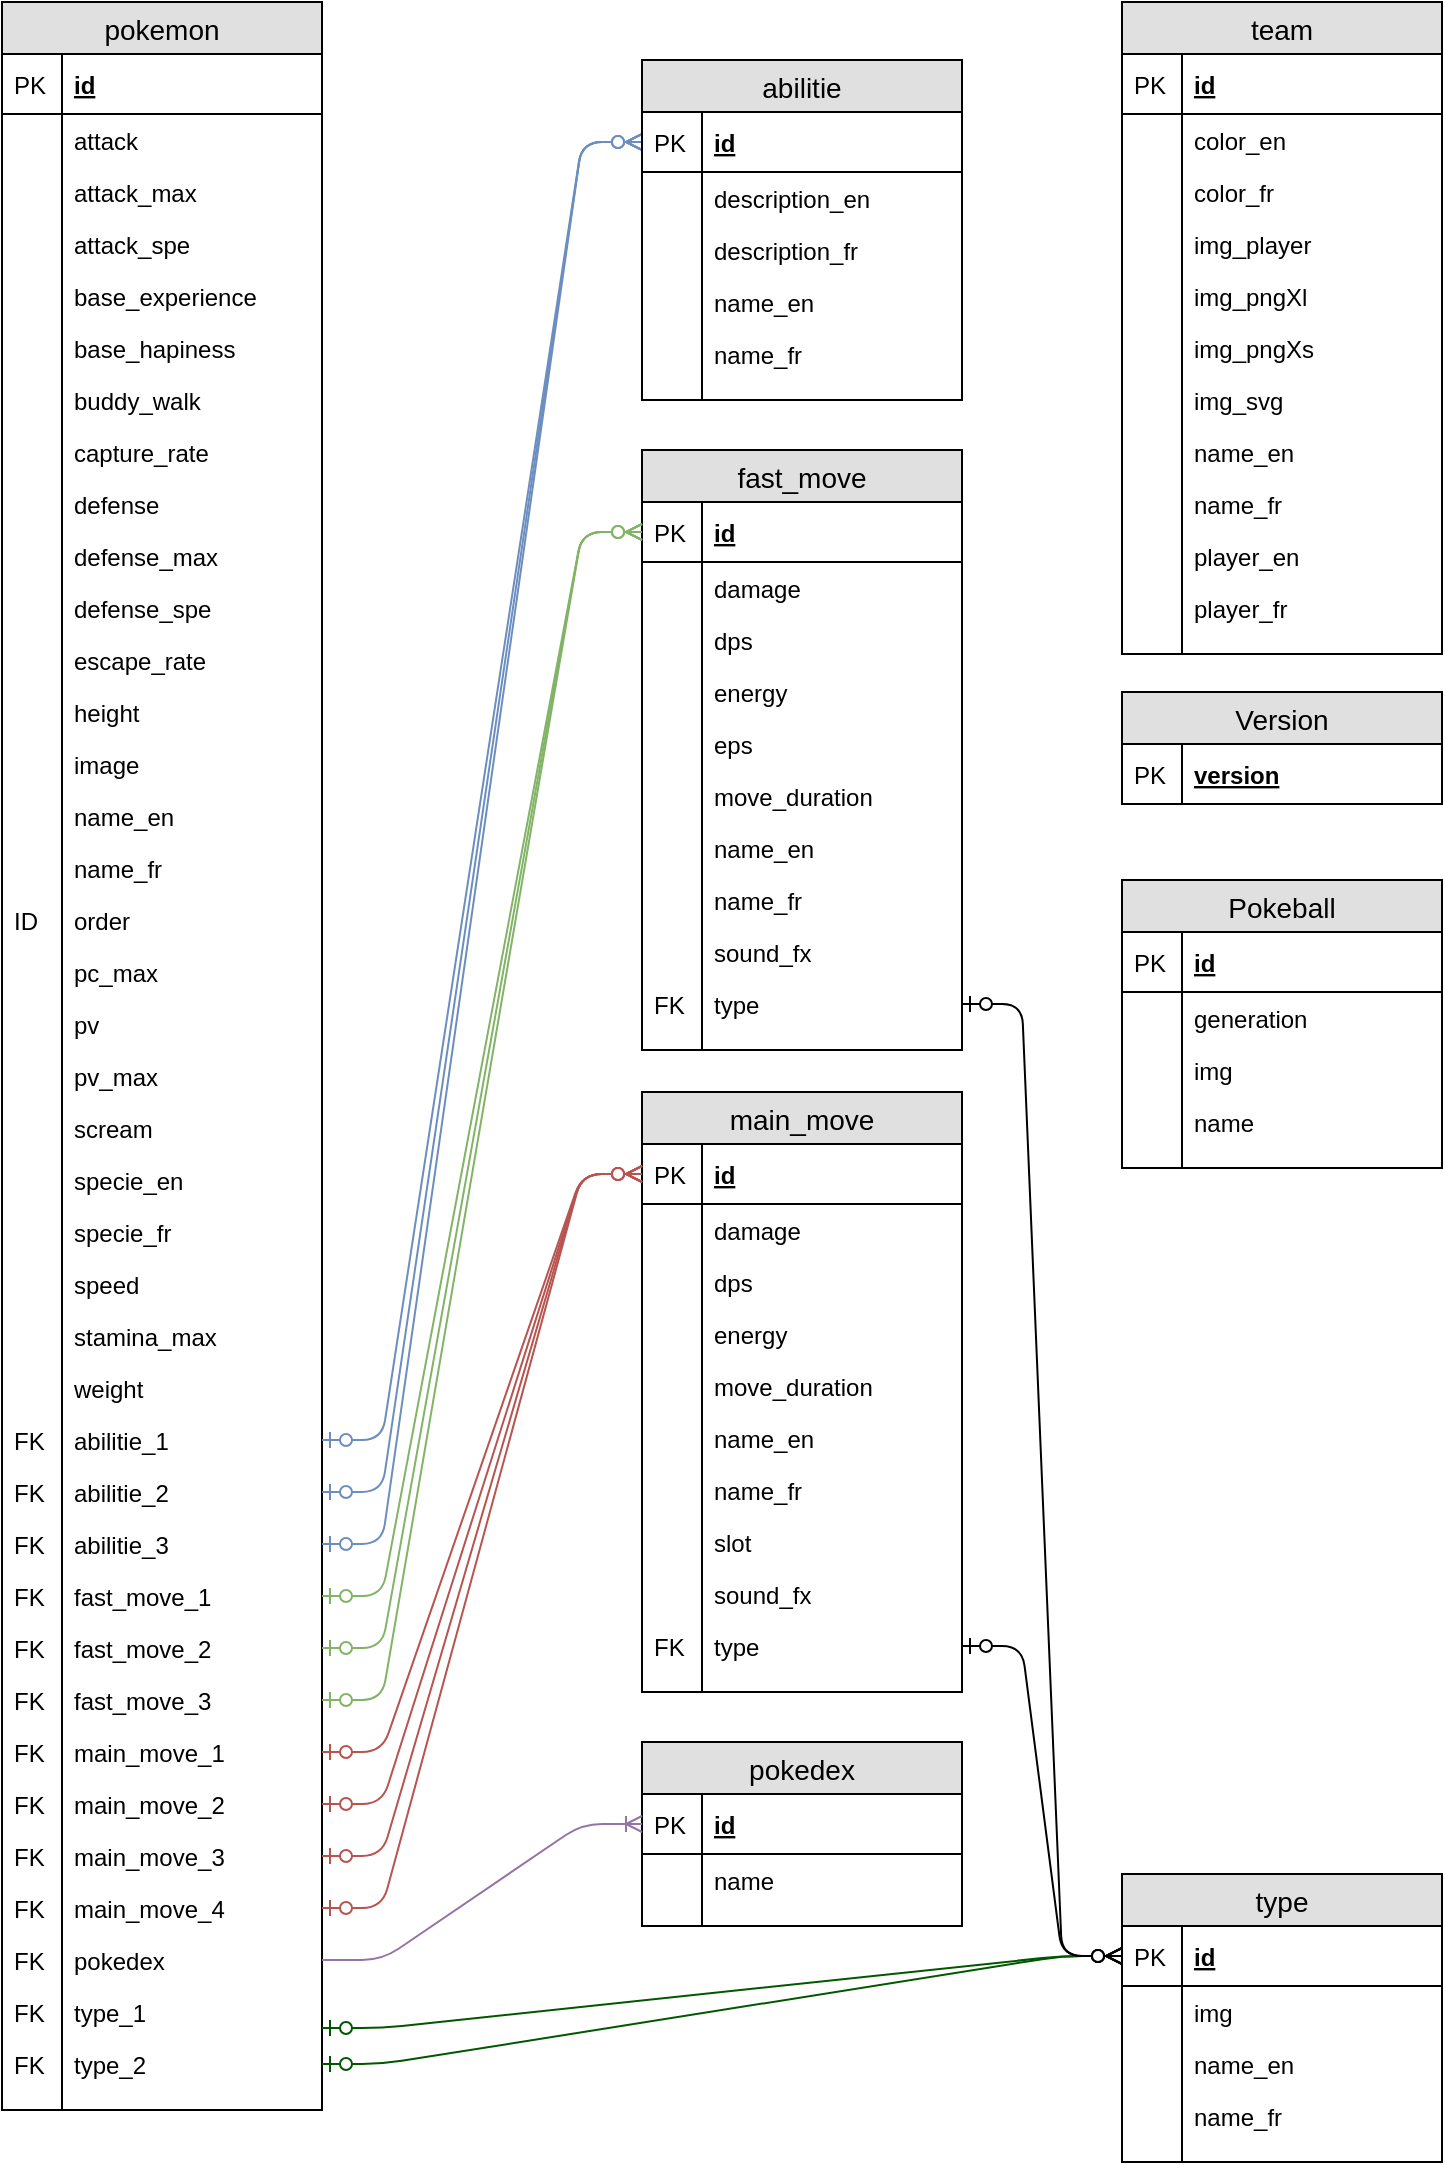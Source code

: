 <mxfile version="11.1.2" type="device"><diagram id="BoLzqzq_IBoH8h75ss3V" name="Page-1"><mxGraphModel dx="872" dy="472" grid="1" gridSize="10" guides="1" tooltips="1" connect="1" arrows="1" fold="1" page="1" pageScale="1" pageWidth="827" pageHeight="1169" math="0" shadow="0"><root><mxCell id="0"/><mxCell id="1" parent="0"/><mxCell id="QiWMvQaci7k0wGWfQVXc-1" value="pokemon" style="swimlane;fontStyle=0;childLayout=stackLayout;horizontal=1;startSize=26;fillColor=#e0e0e0;horizontalStack=0;resizeParent=1;resizeParentMax=0;resizeLast=0;collapsible=1;marginBottom=0;swimlaneFillColor=#ffffff;align=center;fontSize=14;" parent="1" vertex="1"><mxGeometry x="40" y="39" width="160" height="1054" as="geometry"/></mxCell><mxCell id="QiWMvQaci7k0wGWfQVXc-2" value="id" style="shape=partialRectangle;top=0;left=0;right=0;bottom=1;align=left;verticalAlign=middle;fillColor=none;spacingLeft=34;spacingRight=4;overflow=hidden;rotatable=0;points=[[0,0.5],[1,0.5]];portConstraint=eastwest;dropTarget=0;fontStyle=5;fontSize=12;" parent="QiWMvQaci7k0wGWfQVXc-1" vertex="1"><mxGeometry y="26" width="160" height="30" as="geometry"/></mxCell><mxCell id="QiWMvQaci7k0wGWfQVXc-3" value="PK" style="shape=partialRectangle;top=0;left=0;bottom=0;fillColor=none;align=left;verticalAlign=middle;spacingLeft=4;spacingRight=4;overflow=hidden;rotatable=0;points=[];portConstraint=eastwest;part=1;fontSize=12;" parent="QiWMvQaci7k0wGWfQVXc-2" vertex="1" connectable="0"><mxGeometry width="30" height="30" as="geometry"/></mxCell><mxCell id="QiWMvQaci7k0wGWfQVXc-17" value="attack" style="shape=partialRectangle;top=0;left=0;right=0;bottom=0;align=left;verticalAlign=top;fillColor=none;spacingLeft=34;spacingRight=4;overflow=hidden;rotatable=0;points=[[0,0.5],[1,0.5]];portConstraint=eastwest;dropTarget=0;fontSize=12;" parent="QiWMvQaci7k0wGWfQVXc-1" vertex="1"><mxGeometry y="56" width="160" height="26" as="geometry"/></mxCell><mxCell id="QiWMvQaci7k0wGWfQVXc-18" value="" style="shape=partialRectangle;top=0;left=0;bottom=0;fillColor=none;align=left;verticalAlign=top;spacingLeft=4;spacingRight=4;overflow=hidden;rotatable=0;points=[];portConstraint=eastwest;part=1;fontSize=12;" parent="QiWMvQaci7k0wGWfQVXc-17" vertex="1" connectable="0"><mxGeometry width="30" height="26" as="geometry"/></mxCell><mxCell id="CbMin1vNmvfZo4WEJVNT-17" value="attack_max" style="shape=partialRectangle;top=0;left=0;right=0;bottom=0;align=left;verticalAlign=top;fillColor=none;spacingLeft=34;spacingRight=4;overflow=hidden;rotatable=0;points=[[0,0.5],[1,0.5]];portConstraint=eastwest;dropTarget=0;fontSize=12;" parent="QiWMvQaci7k0wGWfQVXc-1" vertex="1"><mxGeometry y="82" width="160" height="26" as="geometry"/></mxCell><mxCell id="CbMin1vNmvfZo4WEJVNT-18" value="" style="shape=partialRectangle;top=0;left=0;bottom=0;fillColor=none;align=left;verticalAlign=top;spacingLeft=4;spacingRight=4;overflow=hidden;rotatable=0;points=[];portConstraint=eastwest;part=1;fontSize=12;" parent="CbMin1vNmvfZo4WEJVNT-17" vertex="1" connectable="0"><mxGeometry width="30" height="26" as="geometry"/></mxCell><mxCell id="CbMin1vNmvfZo4WEJVNT-19" value="attack_spe" style="shape=partialRectangle;top=0;left=0;right=0;bottom=0;align=left;verticalAlign=top;fillColor=none;spacingLeft=34;spacingRight=4;overflow=hidden;rotatable=0;points=[[0,0.5],[1,0.5]];portConstraint=eastwest;dropTarget=0;fontSize=12;" parent="QiWMvQaci7k0wGWfQVXc-1" vertex="1"><mxGeometry y="108" width="160" height="26" as="geometry"/></mxCell><mxCell id="CbMin1vNmvfZo4WEJVNT-20" value="" style="shape=partialRectangle;top=0;left=0;bottom=0;fillColor=none;align=left;verticalAlign=top;spacingLeft=4;spacingRight=4;overflow=hidden;rotatable=0;points=[];portConstraint=eastwest;part=1;fontSize=12;" parent="CbMin1vNmvfZo4WEJVNT-19" vertex="1" connectable="0"><mxGeometry width="30" height="26" as="geometry"/></mxCell><mxCell id="QiWMvQaci7k0wGWfQVXc-4" value="base_experience" style="shape=partialRectangle;top=0;left=0;right=0;bottom=0;align=left;verticalAlign=top;fillColor=none;spacingLeft=34;spacingRight=4;overflow=hidden;rotatable=0;points=[[0,0.5],[1,0.5]];portConstraint=eastwest;dropTarget=0;fontSize=12;" parent="QiWMvQaci7k0wGWfQVXc-1" vertex="1"><mxGeometry y="134" width="160" height="26" as="geometry"/></mxCell><mxCell id="QiWMvQaci7k0wGWfQVXc-5" value="" style="shape=partialRectangle;top=0;left=0;bottom=0;fillColor=none;align=left;verticalAlign=top;spacingLeft=4;spacingRight=4;overflow=hidden;rotatable=0;points=[];portConstraint=eastwest;part=1;fontSize=12;" parent="QiWMvQaci7k0wGWfQVXc-4" vertex="1" connectable="0"><mxGeometry width="30" height="26" as="geometry"/></mxCell><mxCell id="QiWMvQaci7k0wGWfQVXc-25" value="base_hapiness" style="shape=partialRectangle;top=0;left=0;right=0;bottom=0;align=left;verticalAlign=top;fillColor=none;spacingLeft=34;spacingRight=4;overflow=hidden;rotatable=0;points=[[0,0.5],[1,0.5]];portConstraint=eastwest;dropTarget=0;fontSize=12;" parent="QiWMvQaci7k0wGWfQVXc-1" vertex="1"><mxGeometry y="160" width="160" height="26" as="geometry"/></mxCell><mxCell id="QiWMvQaci7k0wGWfQVXc-26" value="" style="shape=partialRectangle;top=0;left=0;bottom=0;fillColor=none;align=left;verticalAlign=top;spacingLeft=4;spacingRight=4;overflow=hidden;rotatable=0;points=[];portConstraint=eastwest;part=1;fontSize=12;" parent="QiWMvQaci7k0wGWfQVXc-25" vertex="1" connectable="0"><mxGeometry width="30" height="26" as="geometry"/></mxCell><mxCell id="CbMin1vNmvfZo4WEJVNT-21" value="buddy_walk" style="shape=partialRectangle;top=0;left=0;right=0;bottom=0;align=left;verticalAlign=top;fillColor=none;spacingLeft=34;spacingRight=4;overflow=hidden;rotatable=0;points=[[0,0.5],[1,0.5]];portConstraint=eastwest;dropTarget=0;fontSize=12;" parent="QiWMvQaci7k0wGWfQVXc-1" vertex="1"><mxGeometry y="186" width="160" height="26" as="geometry"/></mxCell><mxCell id="CbMin1vNmvfZo4WEJVNT-22" value="" style="shape=partialRectangle;top=0;left=0;bottom=0;fillColor=none;align=left;verticalAlign=top;spacingLeft=4;spacingRight=4;overflow=hidden;rotatable=0;points=[];portConstraint=eastwest;part=1;fontSize=12;" parent="CbMin1vNmvfZo4WEJVNT-21" vertex="1" connectable="0"><mxGeometry width="30" height="26" as="geometry"/></mxCell><mxCell id="QiWMvQaci7k0wGWfQVXc-8" value="capture_rate" style="shape=partialRectangle;top=0;left=0;right=0;bottom=0;align=left;verticalAlign=top;fillColor=none;spacingLeft=34;spacingRight=4;overflow=hidden;rotatable=0;points=[[0,0.5],[1,0.5]];portConstraint=eastwest;dropTarget=0;fontSize=12;" parent="QiWMvQaci7k0wGWfQVXc-1" vertex="1"><mxGeometry y="212" width="160" height="26" as="geometry"/></mxCell><mxCell id="QiWMvQaci7k0wGWfQVXc-9" value="" style="shape=partialRectangle;top=0;left=0;bottom=0;fillColor=none;align=left;verticalAlign=top;spacingLeft=4;spacingRight=4;overflow=hidden;rotatable=0;points=[];portConstraint=eastwest;part=1;fontSize=12;" parent="QiWMvQaci7k0wGWfQVXc-8" vertex="1" connectable="0"><mxGeometry width="30" height="26" as="geometry"/></mxCell><mxCell id="QiWMvQaci7k0wGWfQVXc-23" value="defense" style="shape=partialRectangle;top=0;left=0;right=0;bottom=0;align=left;verticalAlign=top;fillColor=none;spacingLeft=34;spacingRight=4;overflow=hidden;rotatable=0;points=[[0,0.5],[1,0.5]];portConstraint=eastwest;dropTarget=0;fontSize=12;" parent="QiWMvQaci7k0wGWfQVXc-1" vertex="1"><mxGeometry y="238" width="160" height="26" as="geometry"/></mxCell><mxCell id="QiWMvQaci7k0wGWfQVXc-24" value="" style="shape=partialRectangle;top=0;left=0;bottom=0;fillColor=none;align=left;verticalAlign=top;spacingLeft=4;spacingRight=4;overflow=hidden;rotatable=0;points=[];portConstraint=eastwest;part=1;fontSize=12;" parent="QiWMvQaci7k0wGWfQVXc-23" vertex="1" connectable="0"><mxGeometry width="30" height="26" as="geometry"/></mxCell><mxCell id="CbMin1vNmvfZo4WEJVNT-23" value="defense_max" style="shape=partialRectangle;top=0;left=0;right=0;bottom=0;align=left;verticalAlign=top;fillColor=none;spacingLeft=34;spacingRight=4;overflow=hidden;rotatable=0;points=[[0,0.5],[1,0.5]];portConstraint=eastwest;dropTarget=0;fontSize=12;" parent="QiWMvQaci7k0wGWfQVXc-1" vertex="1"><mxGeometry y="264" width="160" height="26" as="geometry"/></mxCell><mxCell id="CbMin1vNmvfZo4WEJVNT-24" value="" style="shape=partialRectangle;top=0;left=0;bottom=0;fillColor=none;align=left;verticalAlign=top;spacingLeft=4;spacingRight=4;overflow=hidden;rotatable=0;points=[];portConstraint=eastwest;part=1;fontSize=12;" parent="CbMin1vNmvfZo4WEJVNT-23" vertex="1" connectable="0"><mxGeometry width="30" height="26" as="geometry"/></mxCell><mxCell id="CbMin1vNmvfZo4WEJVNT-25" value="defense_spe" style="shape=partialRectangle;top=0;left=0;right=0;bottom=0;align=left;verticalAlign=top;fillColor=none;spacingLeft=34;spacingRight=4;overflow=hidden;rotatable=0;points=[[0,0.5],[1,0.5]];portConstraint=eastwest;dropTarget=0;fontSize=12;" parent="QiWMvQaci7k0wGWfQVXc-1" vertex="1"><mxGeometry y="290" width="160" height="26" as="geometry"/></mxCell><mxCell id="CbMin1vNmvfZo4WEJVNT-26" value="" style="shape=partialRectangle;top=0;left=0;bottom=0;fillColor=none;align=left;verticalAlign=top;spacingLeft=4;spacingRight=4;overflow=hidden;rotatable=0;points=[];portConstraint=eastwest;part=1;fontSize=12;" parent="CbMin1vNmvfZo4WEJVNT-25" vertex="1" connectable="0"><mxGeometry width="30" height="26" as="geometry"/></mxCell><mxCell id="QiWMvQaci7k0wGWfQVXc-120" value="escape_rate" style="shape=partialRectangle;top=0;left=0;right=0;bottom=0;align=left;verticalAlign=top;fillColor=none;spacingLeft=34;spacingRight=4;overflow=hidden;rotatable=0;points=[[0,0.5],[1,0.5]];portConstraint=eastwest;dropTarget=0;fontSize=12;" parent="QiWMvQaci7k0wGWfQVXc-1" vertex="1"><mxGeometry y="316" width="160" height="26" as="geometry"/></mxCell><mxCell id="QiWMvQaci7k0wGWfQVXc-121" value="" style="shape=partialRectangle;top=0;left=0;bottom=0;fillColor=none;align=left;verticalAlign=top;spacingLeft=4;spacingRight=4;overflow=hidden;rotatable=0;points=[];portConstraint=eastwest;part=1;fontSize=12;" parent="QiWMvQaci7k0wGWfQVXc-120" vertex="1" connectable="0"><mxGeometry width="30" height="26" as="geometry"/></mxCell><mxCell id="CbMin1vNmvfZo4WEJVNT-29" value="height" style="shape=partialRectangle;top=0;left=0;right=0;bottom=0;align=left;verticalAlign=top;fillColor=none;spacingLeft=34;spacingRight=4;overflow=hidden;rotatable=0;points=[[0,0.5],[1,0.5]];portConstraint=eastwest;dropTarget=0;fontSize=12;" parent="QiWMvQaci7k0wGWfQVXc-1" vertex="1"><mxGeometry y="342" width="160" height="26" as="geometry"/></mxCell><mxCell id="CbMin1vNmvfZo4WEJVNT-30" value="" style="shape=partialRectangle;top=0;left=0;bottom=0;fillColor=none;align=left;verticalAlign=top;spacingLeft=4;spacingRight=4;overflow=hidden;rotatable=0;points=[];portConstraint=eastwest;part=1;fontSize=12;" parent="CbMin1vNmvfZo4WEJVNT-29" vertex="1" connectable="0"><mxGeometry width="30" height="26" as="geometry"/></mxCell><mxCell id="CbMin1vNmvfZo4WEJVNT-31" value="image" style="shape=partialRectangle;top=0;left=0;right=0;bottom=0;align=left;verticalAlign=top;fillColor=none;spacingLeft=34;spacingRight=4;overflow=hidden;rotatable=0;points=[[0,0.5],[1,0.5]];portConstraint=eastwest;dropTarget=0;fontSize=12;" parent="QiWMvQaci7k0wGWfQVXc-1" vertex="1"><mxGeometry y="368" width="160" height="26" as="geometry"/></mxCell><mxCell id="CbMin1vNmvfZo4WEJVNT-32" value="" style="shape=partialRectangle;top=0;left=0;bottom=0;fillColor=none;align=left;verticalAlign=top;spacingLeft=4;spacingRight=4;overflow=hidden;rotatable=0;points=[];portConstraint=eastwest;part=1;fontSize=12;" parent="CbMin1vNmvfZo4WEJVNT-31" vertex="1" connectable="0"><mxGeometry width="30" height="26" as="geometry"/></mxCell><mxCell id="QiWMvQaci7k0wGWfQVXc-112" value="name_en" style="shape=partialRectangle;top=0;left=0;right=0;bottom=0;align=left;verticalAlign=top;fillColor=none;spacingLeft=34;spacingRight=4;overflow=hidden;rotatable=0;points=[[0,0.5],[1,0.5]];portConstraint=eastwest;dropTarget=0;fontSize=12;" parent="QiWMvQaci7k0wGWfQVXc-1" vertex="1"><mxGeometry y="394" width="160" height="26" as="geometry"/></mxCell><mxCell id="QiWMvQaci7k0wGWfQVXc-113" value="" style="shape=partialRectangle;top=0;left=0;bottom=0;fillColor=none;align=left;verticalAlign=top;spacingLeft=4;spacingRight=4;overflow=hidden;rotatable=0;points=[];portConstraint=eastwest;part=1;fontSize=12;" parent="QiWMvQaci7k0wGWfQVXc-112" vertex="1" connectable="0"><mxGeometry width="30" height="26" as="geometry"/></mxCell><mxCell id="QiWMvQaci7k0wGWfQVXc-114" value="name_fr" style="shape=partialRectangle;top=0;left=0;right=0;bottom=0;align=left;verticalAlign=top;fillColor=none;spacingLeft=34;spacingRight=4;overflow=hidden;rotatable=0;points=[[0,0.5],[1,0.5]];portConstraint=eastwest;dropTarget=0;fontSize=12;" parent="QiWMvQaci7k0wGWfQVXc-1" vertex="1"><mxGeometry y="420" width="160" height="26" as="geometry"/></mxCell><mxCell id="QiWMvQaci7k0wGWfQVXc-115" value="" style="shape=partialRectangle;top=0;left=0;bottom=0;fillColor=none;align=left;verticalAlign=top;spacingLeft=4;spacingRight=4;overflow=hidden;rotatable=0;points=[];portConstraint=eastwest;part=1;fontSize=12;" parent="QiWMvQaci7k0wGWfQVXc-114" vertex="1" connectable="0"><mxGeometry width="30" height="26" as="geometry"/></mxCell><mxCell id="QiWMvQaci7k0wGWfQVXc-19" value="order" style="shape=partialRectangle;top=0;left=0;right=0;bottom=0;align=left;verticalAlign=top;fillColor=none;spacingLeft=34;spacingRight=4;overflow=hidden;rotatable=0;points=[[0,0.5],[1,0.5]];portConstraint=eastwest;dropTarget=0;fontSize=12;" parent="QiWMvQaci7k0wGWfQVXc-1" vertex="1"><mxGeometry y="446" width="160" height="26" as="geometry"/></mxCell><mxCell id="QiWMvQaci7k0wGWfQVXc-20" value="ID" style="shape=partialRectangle;top=0;left=0;bottom=0;fillColor=none;align=left;verticalAlign=top;spacingLeft=4;spacingRight=4;overflow=hidden;rotatable=0;points=[];portConstraint=eastwest;part=1;fontSize=12;" parent="QiWMvQaci7k0wGWfQVXc-19" vertex="1" connectable="0"><mxGeometry width="30" height="26" as="geometry"/></mxCell><mxCell id="QiWMvQaci7k0wGWfQVXc-15" value="pc_max" style="shape=partialRectangle;top=0;left=0;right=0;bottom=0;align=left;verticalAlign=top;fillColor=none;spacingLeft=34;spacingRight=4;overflow=hidden;rotatable=0;points=[[0,0.5],[1,0.5]];portConstraint=eastwest;dropTarget=0;fontSize=12;" parent="QiWMvQaci7k0wGWfQVXc-1" vertex="1"><mxGeometry y="472" width="160" height="26" as="geometry"/></mxCell><mxCell id="QiWMvQaci7k0wGWfQVXc-16" value="" style="shape=partialRectangle;top=0;left=0;bottom=0;fillColor=none;align=left;verticalAlign=top;spacingLeft=4;spacingRight=4;overflow=hidden;rotatable=0;points=[];portConstraint=eastwest;part=1;fontSize=12;" parent="QiWMvQaci7k0wGWfQVXc-15" vertex="1" connectable="0"><mxGeometry width="30" height="26" as="geometry"/></mxCell><mxCell id="CbMin1vNmvfZo4WEJVNT-33" value="pv" style="shape=partialRectangle;top=0;left=0;right=0;bottom=0;align=left;verticalAlign=top;fillColor=none;spacingLeft=34;spacingRight=4;overflow=hidden;rotatable=0;points=[[0,0.5],[1,0.5]];portConstraint=eastwest;dropTarget=0;fontSize=12;" parent="QiWMvQaci7k0wGWfQVXc-1" vertex="1"><mxGeometry y="498" width="160" height="26" as="geometry"/></mxCell><mxCell id="CbMin1vNmvfZo4WEJVNT-34" value="" style="shape=partialRectangle;top=0;left=0;bottom=0;fillColor=none;align=left;verticalAlign=top;spacingLeft=4;spacingRight=4;overflow=hidden;rotatable=0;points=[];portConstraint=eastwest;part=1;fontSize=12;" parent="CbMin1vNmvfZo4WEJVNT-33" vertex="1" connectable="0"><mxGeometry width="30" height="26" as="geometry"/></mxCell><mxCell id="CbMin1vNmvfZo4WEJVNT-35" value="pv_max" style="shape=partialRectangle;top=0;left=0;right=0;bottom=0;align=left;verticalAlign=top;fillColor=none;spacingLeft=34;spacingRight=4;overflow=hidden;rotatable=0;points=[[0,0.5],[1,0.5]];portConstraint=eastwest;dropTarget=0;fontSize=12;" parent="QiWMvQaci7k0wGWfQVXc-1" vertex="1"><mxGeometry y="524" width="160" height="26" as="geometry"/></mxCell><mxCell id="CbMin1vNmvfZo4WEJVNT-36" value="" style="shape=partialRectangle;top=0;left=0;bottom=0;fillColor=none;align=left;verticalAlign=top;spacingLeft=4;spacingRight=4;overflow=hidden;rotatable=0;points=[];portConstraint=eastwest;part=1;fontSize=12;" parent="CbMin1vNmvfZo4WEJVNT-35" vertex="1" connectable="0"><mxGeometry width="30" height="26" as="geometry"/></mxCell><mxCell id="CbMin1vNmvfZo4WEJVNT-37" value="scream" style="shape=partialRectangle;top=0;left=0;right=0;bottom=0;align=left;verticalAlign=top;fillColor=none;spacingLeft=34;spacingRight=4;overflow=hidden;rotatable=0;points=[[0,0.5],[1,0.5]];portConstraint=eastwest;dropTarget=0;fontSize=12;" parent="QiWMvQaci7k0wGWfQVXc-1" vertex="1"><mxGeometry y="550" width="160" height="26" as="geometry"/></mxCell><mxCell id="CbMin1vNmvfZo4WEJVNT-38" value="" style="shape=partialRectangle;top=0;left=0;bottom=0;fillColor=none;align=left;verticalAlign=top;spacingLeft=4;spacingRight=4;overflow=hidden;rotatable=0;points=[];portConstraint=eastwest;part=1;fontSize=12;" parent="CbMin1vNmvfZo4WEJVNT-37" vertex="1" connectable="0"><mxGeometry width="30" height="26" as="geometry"/></mxCell><mxCell id="QiWMvQaci7k0wGWfQVXc-116" value="specie_en" style="shape=partialRectangle;top=0;left=0;right=0;bottom=0;align=left;verticalAlign=top;fillColor=none;spacingLeft=34;spacingRight=4;overflow=hidden;rotatable=0;points=[[0,0.5],[1,0.5]];portConstraint=eastwest;dropTarget=0;fontSize=12;" parent="QiWMvQaci7k0wGWfQVXc-1" vertex="1"><mxGeometry y="576" width="160" height="26" as="geometry"/></mxCell><mxCell id="QiWMvQaci7k0wGWfQVXc-117" value="" style="shape=partialRectangle;top=0;left=0;bottom=0;fillColor=none;align=left;verticalAlign=top;spacingLeft=4;spacingRight=4;overflow=hidden;rotatable=0;points=[];portConstraint=eastwest;part=1;fontSize=12;" parent="QiWMvQaci7k0wGWfQVXc-116" vertex="1" connectable="0"><mxGeometry width="30" height="26" as="geometry"/></mxCell><mxCell id="QiWMvQaci7k0wGWfQVXc-118" value="specie_fr" style="shape=partialRectangle;top=0;left=0;right=0;bottom=0;align=left;verticalAlign=top;fillColor=none;spacingLeft=34;spacingRight=4;overflow=hidden;rotatable=0;points=[[0,0.5],[1,0.5]];portConstraint=eastwest;dropTarget=0;fontSize=12;" parent="QiWMvQaci7k0wGWfQVXc-1" vertex="1"><mxGeometry y="602" width="160" height="26" as="geometry"/></mxCell><mxCell id="QiWMvQaci7k0wGWfQVXc-119" value="" style="shape=partialRectangle;top=0;left=0;bottom=0;fillColor=none;align=left;verticalAlign=top;spacingLeft=4;spacingRight=4;overflow=hidden;rotatable=0;points=[];portConstraint=eastwest;part=1;fontSize=12;" parent="QiWMvQaci7k0wGWfQVXc-118" vertex="1" connectable="0"><mxGeometry width="30" height="26" as="geometry"/></mxCell><mxCell id="QiWMvQaci7k0wGWfQVXc-21" value="speed" style="shape=partialRectangle;top=0;left=0;right=0;bottom=0;align=left;verticalAlign=top;fillColor=none;spacingLeft=34;spacingRight=4;overflow=hidden;rotatable=0;points=[[0,0.5],[1,0.5]];portConstraint=eastwest;dropTarget=0;fontSize=12;" parent="QiWMvQaci7k0wGWfQVXc-1" vertex="1"><mxGeometry y="628" width="160" height="26" as="geometry"/></mxCell><mxCell id="QiWMvQaci7k0wGWfQVXc-22" value="" style="shape=partialRectangle;top=0;left=0;bottom=0;fillColor=none;align=left;verticalAlign=top;spacingLeft=4;spacingRight=4;overflow=hidden;rotatable=0;points=[];portConstraint=eastwest;part=1;fontSize=12;" parent="QiWMvQaci7k0wGWfQVXc-21" vertex="1" connectable="0"><mxGeometry width="30" height="26" as="geometry"/></mxCell><mxCell id="CbMin1vNmvfZo4WEJVNT-39" value="stamina_max" style="shape=partialRectangle;top=0;left=0;right=0;bottom=0;align=left;verticalAlign=top;fillColor=none;spacingLeft=34;spacingRight=4;overflow=hidden;rotatable=0;points=[[0,0.5],[1,0.5]];portConstraint=eastwest;dropTarget=0;fontSize=12;" parent="QiWMvQaci7k0wGWfQVXc-1" vertex="1"><mxGeometry y="654" width="160" height="26" as="geometry"/></mxCell><mxCell id="CbMin1vNmvfZo4WEJVNT-40" value="" style="shape=partialRectangle;top=0;left=0;bottom=0;fillColor=none;align=left;verticalAlign=top;spacingLeft=4;spacingRight=4;overflow=hidden;rotatable=0;points=[];portConstraint=eastwest;part=1;fontSize=12;" parent="CbMin1vNmvfZo4WEJVNT-39" vertex="1" connectable="0"><mxGeometry width="30" height="26" as="geometry"/></mxCell><mxCell id="CbMin1vNmvfZo4WEJVNT-41" value="weight" style="shape=partialRectangle;top=0;left=0;right=0;bottom=0;align=left;verticalAlign=top;fillColor=none;spacingLeft=34;spacingRight=4;overflow=hidden;rotatable=0;points=[[0,0.5],[1,0.5]];portConstraint=eastwest;dropTarget=0;fontSize=12;" parent="QiWMvQaci7k0wGWfQVXc-1" vertex="1"><mxGeometry y="680" width="160" height="26" as="geometry"/></mxCell><mxCell id="CbMin1vNmvfZo4WEJVNT-42" value="" style="shape=partialRectangle;top=0;left=0;bottom=0;fillColor=none;align=left;verticalAlign=top;spacingLeft=4;spacingRight=4;overflow=hidden;rotatable=0;points=[];portConstraint=eastwest;part=1;fontSize=12;" parent="CbMin1vNmvfZo4WEJVNT-41" vertex="1" connectable="0"><mxGeometry width="30" height="26" as="geometry"/></mxCell><mxCell id="QiWMvQaci7k0wGWfQVXc-33" value="abilitie_1" style="shape=partialRectangle;top=0;left=0;right=0;bottom=0;align=left;verticalAlign=top;fillColor=none;spacingLeft=34;spacingRight=4;overflow=hidden;rotatable=0;points=[[0,0.5],[1,0.5]];portConstraint=eastwest;dropTarget=0;fontSize=12;" parent="QiWMvQaci7k0wGWfQVXc-1" vertex="1"><mxGeometry y="706" width="160" height="26" as="geometry"/></mxCell><mxCell id="QiWMvQaci7k0wGWfQVXc-34" value="FK" style="shape=partialRectangle;top=0;left=0;bottom=0;fillColor=none;align=left;verticalAlign=top;spacingLeft=4;spacingRight=4;overflow=hidden;rotatable=0;points=[];portConstraint=eastwest;part=1;fontSize=12;" parent="QiWMvQaci7k0wGWfQVXc-33" vertex="1" connectable="0"><mxGeometry width="30" height="26" as="geometry"/></mxCell><mxCell id="QiWMvQaci7k0wGWfQVXc-35" value="abilitie_2" style="shape=partialRectangle;top=0;left=0;right=0;bottom=0;align=left;verticalAlign=top;fillColor=none;spacingLeft=34;spacingRight=4;overflow=hidden;rotatable=0;points=[[0,0.5],[1,0.5]];portConstraint=eastwest;dropTarget=0;fontSize=12;" parent="QiWMvQaci7k0wGWfQVXc-1" vertex="1"><mxGeometry y="732" width="160" height="26" as="geometry"/></mxCell><mxCell id="QiWMvQaci7k0wGWfQVXc-36" value="FK" style="shape=partialRectangle;top=0;left=0;bottom=0;fillColor=none;align=left;verticalAlign=top;spacingLeft=4;spacingRight=4;overflow=hidden;rotatable=0;points=[];portConstraint=eastwest;part=1;fontSize=12;" parent="QiWMvQaci7k0wGWfQVXc-35" vertex="1" connectable="0"><mxGeometry width="30" height="26" as="geometry"/></mxCell><mxCell id="CbMin1vNmvfZo4WEJVNT-53" value="abilitie_3" style="shape=partialRectangle;top=0;left=0;right=0;bottom=0;align=left;verticalAlign=top;fillColor=none;spacingLeft=34;spacingRight=4;overflow=hidden;rotatable=0;points=[[0,0.5],[1,0.5]];portConstraint=eastwest;dropTarget=0;fontSize=12;" parent="QiWMvQaci7k0wGWfQVXc-1" vertex="1"><mxGeometry y="758" width="160" height="26" as="geometry"/></mxCell><mxCell id="CbMin1vNmvfZo4WEJVNT-54" value="FK" style="shape=partialRectangle;top=0;left=0;bottom=0;fillColor=none;align=left;verticalAlign=top;spacingLeft=4;spacingRight=4;overflow=hidden;rotatable=0;points=[];portConstraint=eastwest;part=1;fontSize=12;" parent="CbMin1vNmvfZo4WEJVNT-53" vertex="1" connectable="0"><mxGeometry width="30" height="26" as="geometry"/></mxCell><mxCell id="QiWMvQaci7k0wGWfQVXc-78" value="fast_move_1" style="shape=partialRectangle;top=0;left=0;right=0;bottom=0;align=left;verticalAlign=top;fillColor=none;spacingLeft=34;spacingRight=4;overflow=hidden;rotatable=0;points=[[0,0.5],[1,0.5]];portConstraint=eastwest;dropTarget=0;fontSize=12;" parent="QiWMvQaci7k0wGWfQVXc-1" vertex="1"><mxGeometry y="784" width="160" height="26" as="geometry"/></mxCell><mxCell id="QiWMvQaci7k0wGWfQVXc-79" value="FK" style="shape=partialRectangle;top=0;left=0;bottom=0;fillColor=none;align=left;verticalAlign=top;spacingLeft=4;spacingRight=4;overflow=hidden;rotatable=0;points=[];portConstraint=eastwest;part=1;fontSize=12;" parent="QiWMvQaci7k0wGWfQVXc-78" vertex="1" connectable="0"><mxGeometry width="30" height="26" as="geometry"/></mxCell><mxCell id="CbMin1vNmvfZo4WEJVNT-43" value="fast_move_2" style="shape=partialRectangle;top=0;left=0;right=0;bottom=0;align=left;verticalAlign=top;fillColor=none;spacingLeft=34;spacingRight=4;overflow=hidden;rotatable=0;points=[[0,0.5],[1,0.5]];portConstraint=eastwest;dropTarget=0;fontSize=12;" parent="QiWMvQaci7k0wGWfQVXc-1" vertex="1"><mxGeometry y="810" width="160" height="26" as="geometry"/></mxCell><mxCell id="CbMin1vNmvfZo4WEJVNT-44" value="FK" style="shape=partialRectangle;top=0;left=0;bottom=0;fillColor=none;align=left;verticalAlign=top;spacingLeft=4;spacingRight=4;overflow=hidden;rotatable=0;points=[];portConstraint=eastwest;part=1;fontSize=12;" parent="CbMin1vNmvfZo4WEJVNT-43" vertex="1" connectable="0"><mxGeometry width="30" height="26" as="geometry"/></mxCell><mxCell id="CbMin1vNmvfZo4WEJVNT-45" value="fast_move_3" style="shape=partialRectangle;top=0;left=0;right=0;bottom=0;align=left;verticalAlign=top;fillColor=none;spacingLeft=34;spacingRight=4;overflow=hidden;rotatable=0;points=[[0,0.5],[1,0.5]];portConstraint=eastwest;dropTarget=0;fontSize=12;" parent="QiWMvQaci7k0wGWfQVXc-1" vertex="1"><mxGeometry y="836" width="160" height="26" as="geometry"/></mxCell><mxCell id="CbMin1vNmvfZo4WEJVNT-46" value="FK" style="shape=partialRectangle;top=0;left=0;bottom=0;fillColor=none;align=left;verticalAlign=top;spacingLeft=4;spacingRight=4;overflow=hidden;rotatable=0;points=[];portConstraint=eastwest;part=1;fontSize=12;" parent="CbMin1vNmvfZo4WEJVNT-45" vertex="1" connectable="0"><mxGeometry width="30" height="26" as="geometry"/></mxCell><mxCell id="QiWMvQaci7k0wGWfQVXc-80" value="main_move_1" style="shape=partialRectangle;top=0;left=0;right=0;bottom=0;align=left;verticalAlign=top;fillColor=none;spacingLeft=34;spacingRight=4;overflow=hidden;rotatable=0;points=[[0,0.5],[1,0.5]];portConstraint=eastwest;dropTarget=0;fontSize=12;" parent="QiWMvQaci7k0wGWfQVXc-1" vertex="1"><mxGeometry y="862" width="160" height="26" as="geometry"/></mxCell><mxCell id="QiWMvQaci7k0wGWfQVXc-81" value="FK" style="shape=partialRectangle;top=0;left=0;bottom=0;fillColor=none;align=left;verticalAlign=top;spacingLeft=4;spacingRight=4;overflow=hidden;rotatable=0;points=[];portConstraint=eastwest;part=1;fontSize=12;" parent="QiWMvQaci7k0wGWfQVXc-80" vertex="1" connectable="0"><mxGeometry width="30" height="26" as="geometry"/></mxCell><mxCell id="CbMin1vNmvfZo4WEJVNT-47" value="main_move_2" style="shape=partialRectangle;top=0;left=0;right=0;bottom=0;align=left;verticalAlign=top;fillColor=none;spacingLeft=34;spacingRight=4;overflow=hidden;rotatable=0;points=[[0,0.5],[1,0.5]];portConstraint=eastwest;dropTarget=0;fontSize=12;" parent="QiWMvQaci7k0wGWfQVXc-1" vertex="1"><mxGeometry y="888" width="160" height="26" as="geometry"/></mxCell><mxCell id="CbMin1vNmvfZo4WEJVNT-48" value="FK" style="shape=partialRectangle;top=0;left=0;bottom=0;fillColor=none;align=left;verticalAlign=top;spacingLeft=4;spacingRight=4;overflow=hidden;rotatable=0;points=[];portConstraint=eastwest;part=1;fontSize=12;" parent="CbMin1vNmvfZo4WEJVNT-47" vertex="1" connectable="0"><mxGeometry width="30" height="26" as="geometry"/></mxCell><mxCell id="CbMin1vNmvfZo4WEJVNT-49" value="main_move_3" style="shape=partialRectangle;top=0;left=0;right=0;bottom=0;align=left;verticalAlign=top;fillColor=none;spacingLeft=34;spacingRight=4;overflow=hidden;rotatable=0;points=[[0,0.5],[1,0.5]];portConstraint=eastwest;dropTarget=0;fontSize=12;" parent="QiWMvQaci7k0wGWfQVXc-1" vertex="1"><mxGeometry y="914" width="160" height="26" as="geometry"/></mxCell><mxCell id="CbMin1vNmvfZo4WEJVNT-50" value="FK" style="shape=partialRectangle;top=0;left=0;bottom=0;fillColor=none;align=left;verticalAlign=top;spacingLeft=4;spacingRight=4;overflow=hidden;rotatable=0;points=[];portConstraint=eastwest;part=1;fontSize=12;" parent="CbMin1vNmvfZo4WEJVNT-49" vertex="1" connectable="0"><mxGeometry width="30" height="26" as="geometry"/></mxCell><mxCell id="CbMin1vNmvfZo4WEJVNT-51" value="main_move_4" style="shape=partialRectangle;top=0;left=0;right=0;bottom=0;align=left;verticalAlign=top;fillColor=none;spacingLeft=34;spacingRight=4;overflow=hidden;rotatable=0;points=[[0,0.5],[1,0.5]];portConstraint=eastwest;dropTarget=0;fontSize=12;" parent="QiWMvQaci7k0wGWfQVXc-1" vertex="1"><mxGeometry y="940" width="160" height="26" as="geometry"/></mxCell><mxCell id="CbMin1vNmvfZo4WEJVNT-52" value="FK" style="shape=partialRectangle;top=0;left=0;bottom=0;fillColor=none;align=left;verticalAlign=top;spacingLeft=4;spacingRight=4;overflow=hidden;rotatable=0;points=[];portConstraint=eastwest;part=1;fontSize=12;" parent="CbMin1vNmvfZo4WEJVNT-51" vertex="1" connectable="0"><mxGeometry width="30" height="26" as="geometry"/></mxCell><mxCell id="QiWMvQaci7k0wGWfQVXc-27" value="pokedex" style="shape=partialRectangle;top=0;left=0;right=0;bottom=0;align=left;verticalAlign=top;fillColor=none;spacingLeft=34;spacingRight=4;overflow=hidden;rotatable=0;points=[[0,0.5],[1,0.5]];portConstraint=eastwest;dropTarget=0;fontSize=12;" parent="QiWMvQaci7k0wGWfQVXc-1" vertex="1"><mxGeometry y="966" width="160" height="26" as="geometry"/></mxCell><mxCell id="QiWMvQaci7k0wGWfQVXc-28" value="FK" style="shape=partialRectangle;top=0;left=0;bottom=0;fillColor=none;align=left;verticalAlign=top;spacingLeft=4;spacingRight=4;overflow=hidden;rotatable=0;points=[];portConstraint=eastwest;part=1;fontSize=12;" parent="QiWMvQaci7k0wGWfQVXc-27" vertex="1" connectable="0"><mxGeometry width="30" height="26" as="geometry"/></mxCell><mxCell id="QiWMvQaci7k0wGWfQVXc-29" value="type_1" style="shape=partialRectangle;top=0;left=0;right=0;bottom=0;align=left;verticalAlign=top;fillColor=none;spacingLeft=34;spacingRight=4;overflow=hidden;rotatable=0;points=[[0,0.5],[1,0.5]];portConstraint=eastwest;dropTarget=0;fontSize=12;" parent="QiWMvQaci7k0wGWfQVXc-1" vertex="1"><mxGeometry y="992" width="160" height="26" as="geometry"/></mxCell><mxCell id="QiWMvQaci7k0wGWfQVXc-30" value="FK" style="shape=partialRectangle;top=0;left=0;bottom=0;fillColor=none;align=left;verticalAlign=top;spacingLeft=4;spacingRight=4;overflow=hidden;rotatable=0;points=[];portConstraint=eastwest;part=1;fontSize=12;" parent="QiWMvQaci7k0wGWfQVXc-29" vertex="1" connectable="0"><mxGeometry width="30" height="26" as="geometry"/></mxCell><mxCell id="QiWMvQaci7k0wGWfQVXc-31" value="type_2" style="shape=partialRectangle;top=0;left=0;right=0;bottom=0;align=left;verticalAlign=top;fillColor=none;spacingLeft=34;spacingRight=4;overflow=hidden;rotatable=0;points=[[0,0.5],[1,0.5]];portConstraint=eastwest;dropTarget=0;fontSize=12;" parent="QiWMvQaci7k0wGWfQVXc-1" vertex="1"><mxGeometry y="1018" width="160" height="26" as="geometry"/></mxCell><mxCell id="QiWMvQaci7k0wGWfQVXc-32" value="FK" style="shape=partialRectangle;top=0;left=0;bottom=0;fillColor=none;align=left;verticalAlign=top;spacingLeft=4;spacingRight=4;overflow=hidden;rotatable=0;points=[];portConstraint=eastwest;part=1;fontSize=12;" parent="QiWMvQaci7k0wGWfQVXc-31" vertex="1" connectable="0"><mxGeometry width="30" height="26" as="geometry"/></mxCell><mxCell id="QiWMvQaci7k0wGWfQVXc-10" value="" style="shape=partialRectangle;top=0;left=0;right=0;bottom=0;align=left;verticalAlign=top;fillColor=none;spacingLeft=34;spacingRight=4;overflow=hidden;rotatable=0;points=[[0,0.5],[1,0.5]];portConstraint=eastwest;dropTarget=0;fontSize=12;" parent="QiWMvQaci7k0wGWfQVXc-1" vertex="1"><mxGeometry y="1044" width="160" height="10" as="geometry"/></mxCell><mxCell id="QiWMvQaci7k0wGWfQVXc-11" value="" style="shape=partialRectangle;top=0;left=0;bottom=0;fillColor=none;align=left;verticalAlign=top;spacingLeft=4;spacingRight=4;overflow=hidden;rotatable=0;points=[];portConstraint=eastwest;part=1;fontSize=12;" parent="QiWMvQaci7k0wGWfQVXc-10" vertex="1" connectable="0"><mxGeometry width="30" height="10" as="geometry"/></mxCell><mxCell id="QiWMvQaci7k0wGWfQVXc-55" value="fast_move" style="swimlane;fontStyle=0;childLayout=stackLayout;horizontal=1;startSize=26;fillColor=#e0e0e0;horizontalStack=0;resizeParent=1;resizeParentMax=0;resizeLast=0;collapsible=1;marginBottom=0;swimlaneFillColor=#ffffff;align=center;fontSize=14;" parent="1" vertex="1"><mxGeometry x="360" y="263" width="160" height="300" as="geometry"/></mxCell><mxCell id="QiWMvQaci7k0wGWfQVXc-56" value="id" style="shape=partialRectangle;top=0;left=0;right=0;bottom=1;align=left;verticalAlign=middle;fillColor=none;spacingLeft=34;spacingRight=4;overflow=hidden;rotatable=0;points=[[0,0.5],[1,0.5]];portConstraint=eastwest;dropTarget=0;fontStyle=5;fontSize=12;" parent="QiWMvQaci7k0wGWfQVXc-55" vertex="1"><mxGeometry y="26" width="160" height="30" as="geometry"/></mxCell><mxCell id="QiWMvQaci7k0wGWfQVXc-57" value="PK" style="shape=partialRectangle;top=0;left=0;bottom=0;fillColor=none;align=left;verticalAlign=middle;spacingLeft=4;spacingRight=4;overflow=hidden;rotatable=0;points=[];portConstraint=eastwest;part=1;fontSize=12;" parent="QiWMvQaci7k0wGWfQVXc-56" vertex="1" connectable="0"><mxGeometry width="30" height="30" as="geometry"/></mxCell><mxCell id="QiWMvQaci7k0wGWfQVXc-60" value="damage" style="shape=partialRectangle;top=0;left=0;right=0;bottom=0;align=left;verticalAlign=top;fillColor=none;spacingLeft=34;spacingRight=4;overflow=hidden;rotatable=0;points=[[0,0.5],[1,0.5]];portConstraint=eastwest;dropTarget=0;fontSize=12;" parent="QiWMvQaci7k0wGWfQVXc-55" vertex="1"><mxGeometry y="56" width="160" height="26" as="geometry"/></mxCell><mxCell id="QiWMvQaci7k0wGWfQVXc-61" value="" style="shape=partialRectangle;top=0;left=0;bottom=0;fillColor=none;align=left;verticalAlign=top;spacingLeft=4;spacingRight=4;overflow=hidden;rotatable=0;points=[];portConstraint=eastwest;part=1;fontSize=12;" parent="QiWMvQaci7k0wGWfQVXc-60" vertex="1" connectable="0"><mxGeometry width="30" height="26" as="geometry"/></mxCell><mxCell id="QiWMvQaci7k0wGWfQVXc-62" value="dps" style="shape=partialRectangle;top=0;left=0;right=0;bottom=0;align=left;verticalAlign=top;fillColor=none;spacingLeft=34;spacingRight=4;overflow=hidden;rotatable=0;points=[[0,0.5],[1,0.5]];portConstraint=eastwest;dropTarget=0;fontSize=12;" parent="QiWMvQaci7k0wGWfQVXc-55" vertex="1"><mxGeometry y="82" width="160" height="26" as="geometry"/></mxCell><mxCell id="QiWMvQaci7k0wGWfQVXc-63" value="" style="shape=partialRectangle;top=0;left=0;bottom=0;fillColor=none;align=left;verticalAlign=top;spacingLeft=4;spacingRight=4;overflow=hidden;rotatable=0;points=[];portConstraint=eastwest;part=1;fontSize=12;" parent="QiWMvQaci7k0wGWfQVXc-62" vertex="1" connectable="0"><mxGeometry width="30" height="26" as="geometry"/></mxCell><mxCell id="CbMin1vNmvfZo4WEJVNT-5" value="energy" style="shape=partialRectangle;top=0;left=0;right=0;bottom=0;align=left;verticalAlign=top;fillColor=none;spacingLeft=34;spacingRight=4;overflow=hidden;rotatable=0;points=[[0,0.5],[1,0.5]];portConstraint=eastwest;dropTarget=0;fontSize=12;" parent="QiWMvQaci7k0wGWfQVXc-55" vertex="1"><mxGeometry y="108" width="160" height="26" as="geometry"/></mxCell><mxCell id="CbMin1vNmvfZo4WEJVNT-6" value="" style="shape=partialRectangle;top=0;left=0;bottom=0;fillColor=none;align=left;verticalAlign=top;spacingLeft=4;spacingRight=4;overflow=hidden;rotatable=0;points=[];portConstraint=eastwest;part=1;fontSize=12;" parent="CbMin1vNmvfZo4WEJVNT-5" vertex="1" connectable="0"><mxGeometry width="30" height="26" as="geometry"/></mxCell><mxCell id="QiWMvQaci7k0wGWfQVXc-72" value="eps" style="shape=partialRectangle;top=0;left=0;right=0;bottom=0;align=left;verticalAlign=top;fillColor=none;spacingLeft=34;spacingRight=4;overflow=hidden;rotatable=0;points=[[0,0.5],[1,0.5]];portConstraint=eastwest;dropTarget=0;fontSize=12;" parent="QiWMvQaci7k0wGWfQVXc-55" vertex="1"><mxGeometry y="134" width="160" height="26" as="geometry"/></mxCell><mxCell id="QiWMvQaci7k0wGWfQVXc-73" value="" style="shape=partialRectangle;top=0;left=0;bottom=0;fillColor=none;align=left;verticalAlign=top;spacingLeft=4;spacingRight=4;overflow=hidden;rotatable=0;points=[];portConstraint=eastwest;part=1;fontSize=12;" parent="QiWMvQaci7k0wGWfQVXc-72" vertex="1" connectable="0"><mxGeometry width="30" height="26" as="geometry"/></mxCell><mxCell id="CbMin1vNmvfZo4WEJVNT-1" value="move_duration" style="shape=partialRectangle;top=0;left=0;right=0;bottom=0;align=left;verticalAlign=top;fillColor=none;spacingLeft=34;spacingRight=4;overflow=hidden;rotatable=0;points=[[0,0.5],[1,0.5]];portConstraint=eastwest;dropTarget=0;fontSize=12;" parent="QiWMvQaci7k0wGWfQVXc-55" vertex="1"><mxGeometry y="160" width="160" height="26" as="geometry"/></mxCell><mxCell id="CbMin1vNmvfZo4WEJVNT-2" value="" style="shape=partialRectangle;top=0;left=0;bottom=0;fillColor=none;align=left;verticalAlign=top;spacingLeft=4;spacingRight=4;overflow=hidden;rotatable=0;points=[];portConstraint=eastwest;part=1;fontSize=12;" parent="CbMin1vNmvfZo4WEJVNT-1" vertex="1" connectable="0"><mxGeometry width="30" height="26" as="geometry"/></mxCell><mxCell id="QiWMvQaci7k0wGWfQVXc-68" value="name_en" style="shape=partialRectangle;top=0;left=0;right=0;bottom=0;align=left;verticalAlign=top;fillColor=none;spacingLeft=34;spacingRight=4;overflow=hidden;rotatable=0;points=[[0,0.5],[1,0.5]];portConstraint=eastwest;dropTarget=0;fontSize=12;" parent="QiWMvQaci7k0wGWfQVXc-55" vertex="1"><mxGeometry y="186" width="160" height="26" as="geometry"/></mxCell><mxCell id="QiWMvQaci7k0wGWfQVXc-69" value="" style="shape=partialRectangle;top=0;left=0;bottom=0;fillColor=none;align=left;verticalAlign=top;spacingLeft=4;spacingRight=4;overflow=hidden;rotatable=0;points=[];portConstraint=eastwest;part=1;fontSize=12;" parent="QiWMvQaci7k0wGWfQVXc-68" vertex="1" connectable="0"><mxGeometry width="30" height="26" as="geometry"/></mxCell><mxCell id="QiWMvQaci7k0wGWfQVXc-66" value="name_fr" style="shape=partialRectangle;top=0;left=0;right=0;bottom=0;align=left;verticalAlign=top;fillColor=none;spacingLeft=34;spacingRight=4;overflow=hidden;rotatable=0;points=[[0,0.5],[1,0.5]];portConstraint=eastwest;dropTarget=0;fontSize=12;" parent="QiWMvQaci7k0wGWfQVXc-55" vertex="1"><mxGeometry y="212" width="160" height="26" as="geometry"/></mxCell><mxCell id="QiWMvQaci7k0wGWfQVXc-67" value="" style="shape=partialRectangle;top=0;left=0;bottom=0;fillColor=none;align=left;verticalAlign=top;spacingLeft=4;spacingRight=4;overflow=hidden;rotatable=0;points=[];portConstraint=eastwest;part=1;fontSize=12;" parent="QiWMvQaci7k0wGWfQVXc-66" vertex="1" connectable="0"><mxGeometry width="30" height="26" as="geometry"/></mxCell><mxCell id="CbMin1vNmvfZo4WEJVNT-3" value="sound_fx" style="shape=partialRectangle;top=0;left=0;right=0;bottom=0;align=left;verticalAlign=top;fillColor=none;spacingLeft=34;spacingRight=4;overflow=hidden;rotatable=0;points=[[0,0.5],[1,0.5]];portConstraint=eastwest;dropTarget=0;fontSize=12;" parent="QiWMvQaci7k0wGWfQVXc-55" vertex="1"><mxGeometry y="238" width="160" height="26" as="geometry"/></mxCell><mxCell id="CbMin1vNmvfZo4WEJVNT-4" value="" style="shape=partialRectangle;top=0;left=0;bottom=0;fillColor=none;align=left;verticalAlign=top;spacingLeft=4;spacingRight=4;overflow=hidden;rotatable=0;points=[];portConstraint=eastwest;part=1;fontSize=12;" parent="CbMin1vNmvfZo4WEJVNT-3" vertex="1" connectable="0"><mxGeometry width="30" height="26" as="geometry"/></mxCell><mxCell id="QiWMvQaci7k0wGWfQVXc-70" value="type" style="shape=partialRectangle;top=0;left=0;right=0;bottom=0;align=left;verticalAlign=top;fillColor=none;spacingLeft=34;spacingRight=4;overflow=hidden;rotatable=0;points=[[0,0.5],[1,0.5]];portConstraint=eastwest;dropTarget=0;fontSize=12;" parent="QiWMvQaci7k0wGWfQVXc-55" vertex="1"><mxGeometry y="264" width="160" height="26" as="geometry"/></mxCell><mxCell id="QiWMvQaci7k0wGWfQVXc-71" value="FK" style="shape=partialRectangle;top=0;left=0;bottom=0;fillColor=none;align=left;verticalAlign=top;spacingLeft=4;spacingRight=4;overflow=hidden;rotatable=0;points=[];portConstraint=eastwest;part=1;fontSize=12;" parent="QiWMvQaci7k0wGWfQVXc-70" vertex="1" connectable="0"><mxGeometry width="30" height="26" as="geometry"/></mxCell><mxCell id="QiWMvQaci7k0wGWfQVXc-64" value="" style="shape=partialRectangle;top=0;left=0;right=0;bottom=0;align=left;verticalAlign=top;fillColor=none;spacingLeft=34;spacingRight=4;overflow=hidden;rotatable=0;points=[[0,0.5],[1,0.5]];portConstraint=eastwest;dropTarget=0;fontSize=12;" parent="QiWMvQaci7k0wGWfQVXc-55" vertex="1"><mxGeometry y="290" width="160" height="10" as="geometry"/></mxCell><mxCell id="QiWMvQaci7k0wGWfQVXc-65" value="" style="shape=partialRectangle;top=0;left=0;bottom=0;fillColor=none;align=left;verticalAlign=top;spacingLeft=4;spacingRight=4;overflow=hidden;rotatable=0;points=[];portConstraint=eastwest;part=1;fontSize=12;" parent="QiWMvQaci7k0wGWfQVXc-64" vertex="1" connectable="0"><mxGeometry width="30" height="10" as="geometry"/></mxCell><mxCell id="QiWMvQaci7k0wGWfQVXc-82" value="main_move" style="swimlane;fontStyle=0;childLayout=stackLayout;horizontal=1;startSize=26;fillColor=#e0e0e0;horizontalStack=0;resizeParent=1;resizeParentMax=0;resizeLast=0;collapsible=1;marginBottom=0;swimlaneFillColor=#ffffff;align=center;fontSize=14;" parent="1" vertex="1"><mxGeometry x="360" y="584" width="160" height="300" as="geometry"/></mxCell><mxCell id="QiWMvQaci7k0wGWfQVXc-83" value="id" style="shape=partialRectangle;top=0;left=0;right=0;bottom=1;align=left;verticalAlign=middle;fillColor=none;spacingLeft=34;spacingRight=4;overflow=hidden;rotatable=0;points=[[0,0.5],[1,0.5]];portConstraint=eastwest;dropTarget=0;fontStyle=5;fontSize=12;" parent="QiWMvQaci7k0wGWfQVXc-82" vertex="1"><mxGeometry y="26" width="160" height="30" as="geometry"/></mxCell><mxCell id="QiWMvQaci7k0wGWfQVXc-84" value="PK" style="shape=partialRectangle;top=0;left=0;bottom=0;fillColor=none;align=left;verticalAlign=middle;spacingLeft=4;spacingRight=4;overflow=hidden;rotatable=0;points=[];portConstraint=eastwest;part=1;fontSize=12;" parent="QiWMvQaci7k0wGWfQVXc-83" vertex="1" connectable="0"><mxGeometry width="30" height="30" as="geometry"/></mxCell><mxCell id="QiWMvQaci7k0wGWfQVXc-85" value="damage" style="shape=partialRectangle;top=0;left=0;right=0;bottom=0;align=left;verticalAlign=top;fillColor=none;spacingLeft=34;spacingRight=4;overflow=hidden;rotatable=0;points=[[0,0.5],[1,0.5]];portConstraint=eastwest;dropTarget=0;fontSize=12;" parent="QiWMvQaci7k0wGWfQVXc-82" vertex="1"><mxGeometry y="56" width="160" height="26" as="geometry"/></mxCell><mxCell id="QiWMvQaci7k0wGWfQVXc-86" value="" style="shape=partialRectangle;top=0;left=0;bottom=0;fillColor=none;align=left;verticalAlign=top;spacingLeft=4;spacingRight=4;overflow=hidden;rotatable=0;points=[];portConstraint=eastwest;part=1;fontSize=12;" parent="QiWMvQaci7k0wGWfQVXc-85" vertex="1" connectable="0"><mxGeometry width="30" height="26" as="geometry"/></mxCell><mxCell id="QiWMvQaci7k0wGWfQVXc-87" value="dps" style="shape=partialRectangle;top=0;left=0;right=0;bottom=0;align=left;verticalAlign=top;fillColor=none;spacingLeft=34;spacingRight=4;overflow=hidden;rotatable=0;points=[[0,0.5],[1,0.5]];portConstraint=eastwest;dropTarget=0;fontSize=12;" parent="QiWMvQaci7k0wGWfQVXc-82" vertex="1"><mxGeometry y="82" width="160" height="26" as="geometry"/></mxCell><mxCell id="QiWMvQaci7k0wGWfQVXc-88" value="" style="shape=partialRectangle;top=0;left=0;bottom=0;fillColor=none;align=left;verticalAlign=top;spacingLeft=4;spacingRight=4;overflow=hidden;rotatable=0;points=[];portConstraint=eastwest;part=1;fontSize=12;" parent="QiWMvQaci7k0wGWfQVXc-87" vertex="1" connectable="0"><mxGeometry width="30" height="26" as="geometry"/></mxCell><mxCell id="CbMin1vNmvfZo4WEJVNT-7" value="energy" style="shape=partialRectangle;top=0;left=0;right=0;bottom=0;align=left;verticalAlign=top;fillColor=none;spacingLeft=34;spacingRight=4;overflow=hidden;rotatable=0;points=[[0,0.5],[1,0.5]];portConstraint=eastwest;dropTarget=0;fontSize=12;" parent="QiWMvQaci7k0wGWfQVXc-82" vertex="1"><mxGeometry y="108" width="160" height="26" as="geometry"/></mxCell><mxCell id="CbMin1vNmvfZo4WEJVNT-8" value="" style="shape=partialRectangle;top=0;left=0;bottom=0;fillColor=none;align=left;verticalAlign=top;spacingLeft=4;spacingRight=4;overflow=hidden;rotatable=0;points=[];portConstraint=eastwest;part=1;fontSize=12;" parent="CbMin1vNmvfZo4WEJVNT-7" vertex="1" connectable="0"><mxGeometry width="30" height="26" as="geometry"/></mxCell><mxCell id="CbMin1vNmvfZo4WEJVNT-11" value="move_duration" style="shape=partialRectangle;top=0;left=0;right=0;bottom=0;align=left;verticalAlign=top;fillColor=none;spacingLeft=34;spacingRight=4;overflow=hidden;rotatable=0;points=[[0,0.5],[1,0.5]];portConstraint=eastwest;dropTarget=0;fontSize=12;" parent="QiWMvQaci7k0wGWfQVXc-82" vertex="1"><mxGeometry y="134" width="160" height="26" as="geometry"/></mxCell><mxCell id="CbMin1vNmvfZo4WEJVNT-12" value="" style="shape=partialRectangle;top=0;left=0;bottom=0;fillColor=none;align=left;verticalAlign=top;spacingLeft=4;spacingRight=4;overflow=hidden;rotatable=0;points=[];portConstraint=eastwest;part=1;fontSize=12;" parent="CbMin1vNmvfZo4WEJVNT-11" vertex="1" connectable="0"><mxGeometry width="30" height="26" as="geometry"/></mxCell><mxCell id="QiWMvQaci7k0wGWfQVXc-91" value="name_en" style="shape=partialRectangle;top=0;left=0;right=0;bottom=0;align=left;verticalAlign=top;fillColor=none;spacingLeft=34;spacingRight=4;overflow=hidden;rotatable=0;points=[[0,0.5],[1,0.5]];portConstraint=eastwest;dropTarget=0;fontSize=12;" parent="QiWMvQaci7k0wGWfQVXc-82" vertex="1"><mxGeometry y="160" width="160" height="26" as="geometry"/></mxCell><mxCell id="QiWMvQaci7k0wGWfQVXc-92" value="" style="shape=partialRectangle;top=0;left=0;bottom=0;fillColor=none;align=left;verticalAlign=top;spacingLeft=4;spacingRight=4;overflow=hidden;rotatable=0;points=[];portConstraint=eastwest;part=1;fontSize=12;" parent="QiWMvQaci7k0wGWfQVXc-91" vertex="1" connectable="0"><mxGeometry width="30" height="26" as="geometry"/></mxCell><mxCell id="QiWMvQaci7k0wGWfQVXc-93" value="name_fr" style="shape=partialRectangle;top=0;left=0;right=0;bottom=0;align=left;verticalAlign=top;fillColor=none;spacingLeft=34;spacingRight=4;overflow=hidden;rotatable=0;points=[[0,0.5],[1,0.5]];portConstraint=eastwest;dropTarget=0;fontSize=12;" parent="QiWMvQaci7k0wGWfQVXc-82" vertex="1"><mxGeometry y="186" width="160" height="26" as="geometry"/></mxCell><mxCell id="QiWMvQaci7k0wGWfQVXc-94" value="" style="shape=partialRectangle;top=0;left=0;bottom=0;fillColor=none;align=left;verticalAlign=top;spacingLeft=4;spacingRight=4;overflow=hidden;rotatable=0;points=[];portConstraint=eastwest;part=1;fontSize=12;" parent="QiWMvQaci7k0wGWfQVXc-93" vertex="1" connectable="0"><mxGeometry width="30" height="26" as="geometry"/></mxCell><mxCell id="CbMin1vNmvfZo4WEJVNT-13" value="slot" style="shape=partialRectangle;top=0;left=0;right=0;bottom=0;align=left;verticalAlign=top;fillColor=none;spacingLeft=34;spacingRight=4;overflow=hidden;rotatable=0;points=[[0,0.5],[1,0.5]];portConstraint=eastwest;dropTarget=0;fontSize=12;" parent="QiWMvQaci7k0wGWfQVXc-82" vertex="1"><mxGeometry y="212" width="160" height="26" as="geometry"/></mxCell><mxCell id="CbMin1vNmvfZo4WEJVNT-14" value="" style="shape=partialRectangle;top=0;left=0;bottom=0;fillColor=none;align=left;verticalAlign=top;spacingLeft=4;spacingRight=4;overflow=hidden;rotatable=0;points=[];portConstraint=eastwest;part=1;fontSize=12;" parent="CbMin1vNmvfZo4WEJVNT-13" vertex="1" connectable="0"><mxGeometry width="30" height="26" as="geometry"/></mxCell><mxCell id="CbMin1vNmvfZo4WEJVNT-15" value="sound_fx" style="shape=partialRectangle;top=0;left=0;right=0;bottom=0;align=left;verticalAlign=top;fillColor=none;spacingLeft=34;spacingRight=4;overflow=hidden;rotatable=0;points=[[0,0.5],[1,0.5]];portConstraint=eastwest;dropTarget=0;fontSize=12;" parent="QiWMvQaci7k0wGWfQVXc-82" vertex="1"><mxGeometry y="238" width="160" height="26" as="geometry"/></mxCell><mxCell id="CbMin1vNmvfZo4WEJVNT-16" value="" style="shape=partialRectangle;top=0;left=0;bottom=0;fillColor=none;align=left;verticalAlign=top;spacingLeft=4;spacingRight=4;overflow=hidden;rotatable=0;points=[];portConstraint=eastwest;part=1;fontSize=12;" parent="CbMin1vNmvfZo4WEJVNT-15" vertex="1" connectable="0"><mxGeometry width="30" height="26" as="geometry"/></mxCell><mxCell id="QiWMvQaci7k0wGWfQVXc-95" value="type" style="shape=partialRectangle;top=0;left=0;right=0;bottom=0;align=left;verticalAlign=top;fillColor=none;spacingLeft=34;spacingRight=4;overflow=hidden;rotatable=0;points=[[0,0.5],[1,0.5]];portConstraint=eastwest;dropTarget=0;fontSize=12;" parent="QiWMvQaci7k0wGWfQVXc-82" vertex="1"><mxGeometry y="264" width="160" height="26" as="geometry"/></mxCell><mxCell id="QiWMvQaci7k0wGWfQVXc-96" value="FK" style="shape=partialRectangle;top=0;left=0;bottom=0;fillColor=none;align=left;verticalAlign=top;spacingLeft=4;spacingRight=4;overflow=hidden;rotatable=0;points=[];portConstraint=eastwest;part=1;fontSize=12;" parent="QiWMvQaci7k0wGWfQVXc-95" vertex="1" connectable="0"><mxGeometry width="30" height="26" as="geometry"/></mxCell><mxCell id="QiWMvQaci7k0wGWfQVXc-97" value="" style="shape=partialRectangle;top=0;left=0;right=0;bottom=0;align=left;verticalAlign=top;fillColor=none;spacingLeft=34;spacingRight=4;overflow=hidden;rotatable=0;points=[[0,0.5],[1,0.5]];portConstraint=eastwest;dropTarget=0;fontSize=12;" parent="QiWMvQaci7k0wGWfQVXc-82" vertex="1"><mxGeometry y="290" width="160" height="10" as="geometry"/></mxCell><mxCell id="QiWMvQaci7k0wGWfQVXc-98" value="" style="shape=partialRectangle;top=0;left=0;bottom=0;fillColor=none;align=left;verticalAlign=top;spacingLeft=4;spacingRight=4;overflow=hidden;rotatable=0;points=[];portConstraint=eastwest;part=1;fontSize=12;" parent="QiWMvQaci7k0wGWfQVXc-97" vertex="1" connectable="0"><mxGeometry width="30" height="10" as="geometry"/></mxCell><mxCell id="QiWMvQaci7k0wGWfQVXc-99" value="type" style="swimlane;fontStyle=0;childLayout=stackLayout;horizontal=1;startSize=26;fillColor=#e0e0e0;horizontalStack=0;resizeParent=1;resizeParentMax=0;resizeLast=0;collapsible=1;marginBottom=0;swimlaneFillColor=#ffffff;align=center;fontSize=14;" parent="1" vertex="1"><mxGeometry x="600" y="975" width="160" height="144" as="geometry"/></mxCell><mxCell id="QiWMvQaci7k0wGWfQVXc-100" value="id" style="shape=partialRectangle;top=0;left=0;right=0;bottom=1;align=left;verticalAlign=middle;fillColor=none;spacingLeft=34;spacingRight=4;overflow=hidden;rotatable=0;points=[[0,0.5],[1,0.5]];portConstraint=eastwest;dropTarget=0;fontStyle=5;fontSize=12;" parent="QiWMvQaci7k0wGWfQVXc-99" vertex="1"><mxGeometry y="26" width="160" height="30" as="geometry"/></mxCell><mxCell id="QiWMvQaci7k0wGWfQVXc-101" value="PK" style="shape=partialRectangle;top=0;left=0;bottom=0;fillColor=none;align=left;verticalAlign=middle;spacingLeft=4;spacingRight=4;overflow=hidden;rotatable=0;points=[];portConstraint=eastwest;part=1;fontSize=12;" parent="QiWMvQaci7k0wGWfQVXc-100" vertex="1" connectable="0"><mxGeometry width="30" height="30" as="geometry"/></mxCell><mxCell id="QiWMvQaci7k0wGWfQVXc-102" value="img" style="shape=partialRectangle;top=0;left=0;right=0;bottom=0;align=left;verticalAlign=top;fillColor=none;spacingLeft=34;spacingRight=4;overflow=hidden;rotatable=0;points=[[0,0.5],[1,0.5]];portConstraint=eastwest;dropTarget=0;fontSize=12;" parent="QiWMvQaci7k0wGWfQVXc-99" vertex="1"><mxGeometry y="56" width="160" height="26" as="geometry"/></mxCell><mxCell id="QiWMvQaci7k0wGWfQVXc-103" value="" style="shape=partialRectangle;top=0;left=0;bottom=0;fillColor=none;align=left;verticalAlign=top;spacingLeft=4;spacingRight=4;overflow=hidden;rotatable=0;points=[];portConstraint=eastwest;part=1;fontSize=12;" parent="QiWMvQaci7k0wGWfQVXc-102" vertex="1" connectable="0"><mxGeometry width="30" height="26" as="geometry"/></mxCell><mxCell id="QiWMvQaci7k0wGWfQVXc-104" value="name_en" style="shape=partialRectangle;top=0;left=0;right=0;bottom=0;align=left;verticalAlign=top;fillColor=none;spacingLeft=34;spacingRight=4;overflow=hidden;rotatable=0;points=[[0,0.5],[1,0.5]];portConstraint=eastwest;dropTarget=0;fontSize=12;" parent="QiWMvQaci7k0wGWfQVXc-99" vertex="1"><mxGeometry y="82" width="160" height="26" as="geometry"/></mxCell><mxCell id="QiWMvQaci7k0wGWfQVXc-105" value="" style="shape=partialRectangle;top=0;left=0;bottom=0;fillColor=none;align=left;verticalAlign=top;spacingLeft=4;spacingRight=4;overflow=hidden;rotatable=0;points=[];portConstraint=eastwest;part=1;fontSize=12;" parent="QiWMvQaci7k0wGWfQVXc-104" vertex="1" connectable="0"><mxGeometry width="30" height="26" as="geometry"/></mxCell><mxCell id="QiWMvQaci7k0wGWfQVXc-106" value="name_fr" style="shape=partialRectangle;top=0;left=0;right=0;bottom=0;align=left;verticalAlign=top;fillColor=none;spacingLeft=34;spacingRight=4;overflow=hidden;rotatable=0;points=[[0,0.5],[1,0.5]];portConstraint=eastwest;dropTarget=0;fontSize=12;" parent="QiWMvQaci7k0wGWfQVXc-99" vertex="1"><mxGeometry y="108" width="160" height="26" as="geometry"/></mxCell><mxCell id="QiWMvQaci7k0wGWfQVXc-107" value="" style="shape=partialRectangle;top=0;left=0;bottom=0;fillColor=none;align=left;verticalAlign=top;spacingLeft=4;spacingRight=4;overflow=hidden;rotatable=0;points=[];portConstraint=eastwest;part=1;fontSize=12;" parent="QiWMvQaci7k0wGWfQVXc-106" vertex="1" connectable="0"><mxGeometry width="30" height="26" as="geometry"/></mxCell><mxCell id="QiWMvQaci7k0wGWfQVXc-108" value="" style="shape=partialRectangle;top=0;left=0;right=0;bottom=0;align=left;verticalAlign=top;fillColor=none;spacingLeft=34;spacingRight=4;overflow=hidden;rotatable=0;points=[[0,0.5],[1,0.5]];portConstraint=eastwest;dropTarget=0;fontSize=12;" parent="QiWMvQaci7k0wGWfQVXc-99" vertex="1"><mxGeometry y="134" width="160" height="10" as="geometry"/></mxCell><mxCell id="QiWMvQaci7k0wGWfQVXc-109" value="" style="shape=partialRectangle;top=0;left=0;bottom=0;fillColor=none;align=left;verticalAlign=top;spacingLeft=4;spacingRight=4;overflow=hidden;rotatable=0;points=[];portConstraint=eastwest;part=1;fontSize=12;" parent="QiWMvQaci7k0wGWfQVXc-108" vertex="1" connectable="0"><mxGeometry width="30" height="10" as="geometry"/></mxCell><mxCell id="QiWMvQaci7k0wGWfQVXc-135" value="pokedex" style="swimlane;fontStyle=0;childLayout=stackLayout;horizontal=1;startSize=26;fillColor=#e0e0e0;horizontalStack=0;resizeParent=1;resizeParentMax=0;resizeLast=0;collapsible=1;marginBottom=0;swimlaneFillColor=#ffffff;align=center;fontSize=14;" parent="1" vertex="1"><mxGeometry x="360" y="909" width="160" height="92" as="geometry"/></mxCell><mxCell id="QiWMvQaci7k0wGWfQVXc-136" value="id" style="shape=partialRectangle;top=0;left=0;right=0;bottom=1;align=left;verticalAlign=middle;fillColor=none;spacingLeft=34;spacingRight=4;overflow=hidden;rotatable=0;points=[[0,0.5],[1,0.5]];portConstraint=eastwest;dropTarget=0;fontStyle=5;fontSize=12;" parent="QiWMvQaci7k0wGWfQVXc-135" vertex="1"><mxGeometry y="26" width="160" height="30" as="geometry"/></mxCell><mxCell id="QiWMvQaci7k0wGWfQVXc-137" value="PK" style="shape=partialRectangle;top=0;left=0;bottom=0;fillColor=none;align=left;verticalAlign=middle;spacingLeft=4;spacingRight=4;overflow=hidden;rotatable=0;points=[];portConstraint=eastwest;part=1;fontSize=12;" parent="QiWMvQaci7k0wGWfQVXc-136" vertex="1" connectable="0"><mxGeometry width="30" height="30" as="geometry"/></mxCell><mxCell id="QiWMvQaci7k0wGWfQVXc-138" value="name" style="shape=partialRectangle;top=0;left=0;right=0;bottom=0;align=left;verticalAlign=top;fillColor=none;spacingLeft=34;spacingRight=4;overflow=hidden;rotatable=0;points=[[0,0.5],[1,0.5]];portConstraint=eastwest;dropTarget=0;fontSize=12;" parent="QiWMvQaci7k0wGWfQVXc-135" vertex="1"><mxGeometry y="56" width="160" height="26" as="geometry"/></mxCell><mxCell id="QiWMvQaci7k0wGWfQVXc-139" value="" style="shape=partialRectangle;top=0;left=0;bottom=0;fillColor=none;align=left;verticalAlign=top;spacingLeft=4;spacingRight=4;overflow=hidden;rotatable=0;points=[];portConstraint=eastwest;part=1;fontSize=12;" parent="QiWMvQaci7k0wGWfQVXc-138" vertex="1" connectable="0"><mxGeometry width="30" height="26" as="geometry"/></mxCell><mxCell id="QiWMvQaci7k0wGWfQVXc-144" value="" style="shape=partialRectangle;top=0;left=0;right=0;bottom=0;align=left;verticalAlign=top;fillColor=none;spacingLeft=34;spacingRight=4;overflow=hidden;rotatable=0;points=[[0,0.5],[1,0.5]];portConstraint=eastwest;dropTarget=0;fontSize=12;" parent="QiWMvQaci7k0wGWfQVXc-135" vertex="1"><mxGeometry y="82" width="160" height="10" as="geometry"/></mxCell><mxCell id="QiWMvQaci7k0wGWfQVXc-145" value="" style="shape=partialRectangle;top=0;left=0;bottom=0;fillColor=none;align=left;verticalAlign=top;spacingLeft=4;spacingRight=4;overflow=hidden;rotatable=0;points=[];portConstraint=eastwest;part=1;fontSize=12;" parent="QiWMvQaci7k0wGWfQVXc-144" vertex="1" connectable="0"><mxGeometry width="30" height="10" as="geometry"/></mxCell><mxCell id="QiWMvQaci7k0wGWfQVXc-161" value="team" style="swimlane;fontStyle=0;childLayout=stackLayout;horizontal=1;startSize=26;fillColor=#e0e0e0;horizontalStack=0;resizeParent=1;resizeParentMax=0;resizeLast=0;collapsible=1;marginBottom=0;swimlaneFillColor=#ffffff;align=center;fontSize=14;" parent="1" vertex="1"><mxGeometry x="600" y="39" width="160" height="326" as="geometry"/></mxCell><mxCell id="QiWMvQaci7k0wGWfQVXc-162" value="id" style="shape=partialRectangle;top=0;left=0;right=0;bottom=1;align=left;verticalAlign=middle;fillColor=none;spacingLeft=34;spacingRight=4;overflow=hidden;rotatable=0;points=[[0,0.5],[1,0.5]];portConstraint=eastwest;dropTarget=0;fontStyle=5;fontSize=12;" parent="QiWMvQaci7k0wGWfQVXc-161" vertex="1"><mxGeometry y="26" width="160" height="30" as="geometry"/></mxCell><mxCell id="QiWMvQaci7k0wGWfQVXc-163" value="PK" style="shape=partialRectangle;top=0;left=0;bottom=0;fillColor=none;align=left;verticalAlign=middle;spacingLeft=4;spacingRight=4;overflow=hidden;rotatable=0;points=[];portConstraint=eastwest;part=1;fontSize=12;" parent="QiWMvQaci7k0wGWfQVXc-162" vertex="1" connectable="0"><mxGeometry width="30" height="30" as="geometry"/></mxCell><mxCell id="QiWMvQaci7k0wGWfQVXc-164" value="color_en" style="shape=partialRectangle;top=0;left=0;right=0;bottom=0;align=left;verticalAlign=top;fillColor=none;spacingLeft=34;spacingRight=4;overflow=hidden;rotatable=0;points=[[0,0.5],[1,0.5]];portConstraint=eastwest;dropTarget=0;fontSize=12;" parent="QiWMvQaci7k0wGWfQVXc-161" vertex="1"><mxGeometry y="56" width="160" height="26" as="geometry"/></mxCell><mxCell id="QiWMvQaci7k0wGWfQVXc-165" value="" style="shape=partialRectangle;top=0;left=0;bottom=0;fillColor=none;align=left;verticalAlign=top;spacingLeft=4;spacingRight=4;overflow=hidden;rotatable=0;points=[];portConstraint=eastwest;part=1;fontSize=12;" parent="QiWMvQaci7k0wGWfQVXc-164" vertex="1" connectable="0"><mxGeometry width="30" height="26" as="geometry"/></mxCell><mxCell id="QiWMvQaci7k0wGWfQVXc-166" value="color_fr" style="shape=partialRectangle;top=0;left=0;right=0;bottom=0;align=left;verticalAlign=top;fillColor=none;spacingLeft=34;spacingRight=4;overflow=hidden;rotatable=0;points=[[0,0.5],[1,0.5]];portConstraint=eastwest;dropTarget=0;fontSize=12;" parent="QiWMvQaci7k0wGWfQVXc-161" vertex="1"><mxGeometry y="82" width="160" height="26" as="geometry"/></mxCell><mxCell id="QiWMvQaci7k0wGWfQVXc-167" value="" style="shape=partialRectangle;top=0;left=0;bottom=0;fillColor=none;align=left;verticalAlign=top;spacingLeft=4;spacingRight=4;overflow=hidden;rotatable=0;points=[];portConstraint=eastwest;part=1;fontSize=12;" parent="QiWMvQaci7k0wGWfQVXc-166" vertex="1" connectable="0"><mxGeometry width="30" height="26" as="geometry"/></mxCell><mxCell id="QiWMvQaci7k0wGWfQVXc-168" value="img_player" style="shape=partialRectangle;top=0;left=0;right=0;bottom=0;align=left;verticalAlign=top;fillColor=none;spacingLeft=34;spacingRight=4;overflow=hidden;rotatable=0;points=[[0,0.5],[1,0.5]];portConstraint=eastwest;dropTarget=0;fontSize=12;" parent="QiWMvQaci7k0wGWfQVXc-161" vertex="1"><mxGeometry y="108" width="160" height="26" as="geometry"/></mxCell><mxCell id="QiWMvQaci7k0wGWfQVXc-169" value="" style="shape=partialRectangle;top=0;left=0;bottom=0;fillColor=none;align=left;verticalAlign=top;spacingLeft=4;spacingRight=4;overflow=hidden;rotatable=0;points=[];portConstraint=eastwest;part=1;fontSize=12;" parent="QiWMvQaci7k0wGWfQVXc-168" vertex="1" connectable="0"><mxGeometry width="30" height="26" as="geometry"/></mxCell><mxCell id="QiWMvQaci7k0wGWfQVXc-172" value="img_pngXl" style="shape=partialRectangle;top=0;left=0;right=0;bottom=0;align=left;verticalAlign=top;fillColor=none;spacingLeft=34;spacingRight=4;overflow=hidden;rotatable=0;points=[[0,0.5],[1,0.5]];portConstraint=eastwest;dropTarget=0;fontSize=12;" parent="QiWMvQaci7k0wGWfQVXc-161" vertex="1"><mxGeometry y="134" width="160" height="26" as="geometry"/></mxCell><mxCell id="QiWMvQaci7k0wGWfQVXc-173" value="" style="shape=partialRectangle;top=0;left=0;bottom=0;fillColor=none;align=left;verticalAlign=top;spacingLeft=4;spacingRight=4;overflow=hidden;rotatable=0;points=[];portConstraint=eastwest;part=1;fontSize=12;" parent="QiWMvQaci7k0wGWfQVXc-172" vertex="1" connectable="0"><mxGeometry width="30" height="26" as="geometry"/></mxCell><mxCell id="QiWMvQaci7k0wGWfQVXc-174" value="img_pngXs" style="shape=partialRectangle;top=0;left=0;right=0;bottom=0;align=left;verticalAlign=top;fillColor=none;spacingLeft=34;spacingRight=4;overflow=hidden;rotatable=0;points=[[0,0.5],[1,0.5]];portConstraint=eastwest;dropTarget=0;fontSize=12;" parent="QiWMvQaci7k0wGWfQVXc-161" vertex="1"><mxGeometry y="160" width="160" height="26" as="geometry"/></mxCell><mxCell id="QiWMvQaci7k0wGWfQVXc-175" value="" style="shape=partialRectangle;top=0;left=0;bottom=0;fillColor=none;align=left;verticalAlign=top;spacingLeft=4;spacingRight=4;overflow=hidden;rotatable=0;points=[];portConstraint=eastwest;part=1;fontSize=12;" parent="QiWMvQaci7k0wGWfQVXc-174" vertex="1" connectable="0"><mxGeometry width="30" height="26" as="geometry"/></mxCell><mxCell id="QiWMvQaci7k0wGWfQVXc-176" value="img_svg" style="shape=partialRectangle;top=0;left=0;right=0;bottom=0;align=left;verticalAlign=top;fillColor=none;spacingLeft=34;spacingRight=4;overflow=hidden;rotatable=0;points=[[0,0.5],[1,0.5]];portConstraint=eastwest;dropTarget=0;fontSize=12;" parent="QiWMvQaci7k0wGWfQVXc-161" vertex="1"><mxGeometry y="186" width="160" height="26" as="geometry"/></mxCell><mxCell id="QiWMvQaci7k0wGWfQVXc-177" value="" style="shape=partialRectangle;top=0;left=0;bottom=0;fillColor=none;align=left;verticalAlign=top;spacingLeft=4;spacingRight=4;overflow=hidden;rotatable=0;points=[];portConstraint=eastwest;part=1;fontSize=12;" parent="QiWMvQaci7k0wGWfQVXc-176" vertex="1" connectable="0"><mxGeometry width="30" height="26" as="geometry"/></mxCell><mxCell id="CbMin1vNmvfZo4WEJVNT-57" value="name_en" style="shape=partialRectangle;top=0;left=0;right=0;bottom=0;align=left;verticalAlign=top;fillColor=none;spacingLeft=34;spacingRight=4;overflow=hidden;rotatable=0;points=[[0,0.5],[1,0.5]];portConstraint=eastwest;dropTarget=0;fontSize=12;" parent="QiWMvQaci7k0wGWfQVXc-161" vertex="1"><mxGeometry y="212" width="160" height="26" as="geometry"/></mxCell><mxCell id="CbMin1vNmvfZo4WEJVNT-58" value="" style="shape=partialRectangle;top=0;left=0;bottom=0;fillColor=none;align=left;verticalAlign=top;spacingLeft=4;spacingRight=4;overflow=hidden;rotatable=0;points=[];portConstraint=eastwest;part=1;fontSize=12;" parent="CbMin1vNmvfZo4WEJVNT-57" vertex="1" connectable="0"><mxGeometry width="30" height="26" as="geometry"/></mxCell><mxCell id="CbMin1vNmvfZo4WEJVNT-59" value="name_fr" style="shape=partialRectangle;top=0;left=0;right=0;bottom=0;align=left;verticalAlign=top;fillColor=none;spacingLeft=34;spacingRight=4;overflow=hidden;rotatable=0;points=[[0,0.5],[1,0.5]];portConstraint=eastwest;dropTarget=0;fontSize=12;" parent="QiWMvQaci7k0wGWfQVXc-161" vertex="1"><mxGeometry y="238" width="160" height="26" as="geometry"/></mxCell><mxCell id="CbMin1vNmvfZo4WEJVNT-60" value="" style="shape=partialRectangle;top=0;left=0;bottom=0;fillColor=none;align=left;verticalAlign=top;spacingLeft=4;spacingRight=4;overflow=hidden;rotatable=0;points=[];portConstraint=eastwest;part=1;fontSize=12;" parent="CbMin1vNmvfZo4WEJVNT-59" vertex="1" connectable="0"><mxGeometry width="30" height="26" as="geometry"/></mxCell><mxCell id="CbMin1vNmvfZo4WEJVNT-55" value="player_en" style="shape=partialRectangle;top=0;left=0;right=0;bottom=0;align=left;verticalAlign=top;fillColor=none;spacingLeft=34;spacingRight=4;overflow=hidden;rotatable=0;points=[[0,0.5],[1,0.5]];portConstraint=eastwest;dropTarget=0;fontSize=12;" parent="QiWMvQaci7k0wGWfQVXc-161" vertex="1"><mxGeometry y="264" width="160" height="26" as="geometry"/></mxCell><mxCell id="CbMin1vNmvfZo4WEJVNT-56" value="" style="shape=partialRectangle;top=0;left=0;bottom=0;fillColor=none;align=left;verticalAlign=top;spacingLeft=4;spacingRight=4;overflow=hidden;rotatable=0;points=[];portConstraint=eastwest;part=1;fontSize=12;" parent="CbMin1vNmvfZo4WEJVNT-55" vertex="1" connectable="0"><mxGeometry width="30" height="26" as="geometry"/></mxCell><mxCell id="QiWMvQaci7k0wGWfQVXc-178" value="player_fr" style="shape=partialRectangle;top=0;left=0;right=0;bottom=0;align=left;verticalAlign=top;fillColor=none;spacingLeft=34;spacingRight=4;overflow=hidden;rotatable=0;points=[[0,0.5],[1,0.5]];portConstraint=eastwest;dropTarget=0;fontSize=12;" parent="QiWMvQaci7k0wGWfQVXc-161" vertex="1"><mxGeometry y="290" width="160" height="26" as="geometry"/></mxCell><mxCell id="QiWMvQaci7k0wGWfQVXc-179" value="" style="shape=partialRectangle;top=0;left=0;bottom=0;fillColor=none;align=left;verticalAlign=top;spacingLeft=4;spacingRight=4;overflow=hidden;rotatable=0;points=[];portConstraint=eastwest;part=1;fontSize=12;" parent="QiWMvQaci7k0wGWfQVXc-178" vertex="1" connectable="0"><mxGeometry width="30" height="26" as="geometry"/></mxCell><mxCell id="QiWMvQaci7k0wGWfQVXc-170" value="" style="shape=partialRectangle;top=0;left=0;right=0;bottom=0;align=left;verticalAlign=top;fillColor=none;spacingLeft=34;spacingRight=4;overflow=hidden;rotatable=0;points=[[0,0.5],[1,0.5]];portConstraint=eastwest;dropTarget=0;fontSize=12;" parent="QiWMvQaci7k0wGWfQVXc-161" vertex="1"><mxGeometry y="316" width="160" height="10" as="geometry"/></mxCell><mxCell id="QiWMvQaci7k0wGWfQVXc-171" value="" style="shape=partialRectangle;top=0;left=0;bottom=0;fillColor=none;align=left;verticalAlign=top;spacingLeft=4;spacingRight=4;overflow=hidden;rotatable=0;points=[];portConstraint=eastwest;part=1;fontSize=12;" parent="QiWMvQaci7k0wGWfQVXc-170" vertex="1" connectable="0"><mxGeometry width="30" height="10" as="geometry"/></mxCell><mxCell id="CbMin1vNmvfZo4WEJVNT-61" value="" style="edgeStyle=entityRelationEdgeStyle;fontSize=12;html=1;endArrow=ERzeroToMany;startArrow=ERzeroToOne;entryX=0;entryY=0.5;entryDx=0;entryDy=0;exitX=1;exitY=0.5;exitDx=0;exitDy=0;fillColor=#008a00;strokeColor=#005700;" parent="1" source="QiWMvQaci7k0wGWfQVXc-31" target="QiWMvQaci7k0wGWfQVXc-100" edge="1"><mxGeometry width="100" height="100" relative="1" as="geometry"><mxPoint x="460" y="1130" as="sourcePoint"/><mxPoint x="530" y="1050" as="targetPoint"/></mxGeometry></mxCell><mxCell id="CbMin1vNmvfZo4WEJVNT-62" value="" style="edgeStyle=entityRelationEdgeStyle;fontSize=12;html=1;endArrow=ERzeroToMany;startArrow=ERzeroToOne;exitX=1;exitY=0.808;exitDx=0;exitDy=0;exitPerimeter=0;entryX=0;entryY=0.5;entryDx=0;entryDy=0;fillColor=#008a00;strokeColor=#005700;" parent="1" source="QiWMvQaci7k0wGWfQVXc-29" target="QiWMvQaci7k0wGWfQVXc-100" edge="1"><mxGeometry width="100" height="100" relative="1" as="geometry"><mxPoint x="440" y="1060" as="sourcePoint"/><mxPoint x="540" y="960" as="targetPoint"/></mxGeometry></mxCell><mxCell id="CbMin1vNmvfZo4WEJVNT-63" value="" style="edgeStyle=entityRelationEdgeStyle;fontSize=12;html=1;endArrow=ERzeroToMany;startArrow=ERzeroToOne;exitX=1;exitY=0.5;exitDx=0;exitDy=0;entryX=0;entryY=0.5;entryDx=0;entryDy=0;fillColor=#dae8fc;strokeColor=#6c8ebf;" parent="1" source="CbMin1vNmvfZo4WEJVNT-53" target="QiWMvQaci7k0wGWfQVXc-147" edge="1"><mxGeometry width="100" height="100" relative="1" as="geometry"><mxPoint x="440" y="1010" as="sourcePoint"/><mxPoint x="540" y="910" as="targetPoint"/></mxGeometry></mxCell><mxCell id="CbMin1vNmvfZo4WEJVNT-64" value="" style="edgeStyle=entityRelationEdgeStyle;fontSize=12;html=1;endArrow=ERzeroToMany;startArrow=ERzeroToOne;exitX=1;exitY=0.5;exitDx=0;exitDy=0;entryX=0;entryY=0.5;entryDx=0;entryDy=0;fillColor=#dae8fc;strokeColor=#6c8ebf;" parent="1" source="QiWMvQaci7k0wGWfQVXc-35" target="QiWMvQaci7k0wGWfQVXc-147" edge="1"><mxGeometry width="100" height="100" relative="1" as="geometry"><mxPoint x="430" y="1000" as="sourcePoint"/><mxPoint x="530" y="900" as="targetPoint"/></mxGeometry></mxCell><mxCell id="CbMin1vNmvfZo4WEJVNT-65" value="" style="edgeStyle=entityRelationEdgeStyle;fontSize=12;html=1;endArrow=ERzeroToMany;startArrow=ERzeroToOne;exitX=1;exitY=0.5;exitDx=0;exitDy=0;entryX=0;entryY=0.5;entryDx=0;entryDy=0;fillColor=#dae8fc;strokeColor=#6c8ebf;" parent="1" source="QiWMvQaci7k0wGWfQVXc-33" target="QiWMvQaci7k0wGWfQVXc-147" edge="1"><mxGeometry width="100" height="100" relative="1" as="geometry"><mxPoint x="440" y="960" as="sourcePoint"/><mxPoint x="540" y="860" as="targetPoint"/></mxGeometry></mxCell><mxCell id="CbMin1vNmvfZo4WEJVNT-69" value="" style="edgeStyle=entityRelationEdgeStyle;fontSize=12;html=1;endArrow=ERoneToMany;exitX=1;exitY=0.5;exitDx=0;exitDy=0;entryX=0;entryY=0.5;entryDx=0;entryDy=0;fillColor=#e1d5e7;strokeColor=#9673a6;" parent="1" source="QiWMvQaci7k0wGWfQVXc-27" target="QiWMvQaci7k0wGWfQVXc-136" edge="1"><mxGeometry width="100" height="100" relative="1" as="geometry"><mxPoint x="450" y="910" as="sourcePoint"/><mxPoint x="550" y="810" as="targetPoint"/></mxGeometry></mxCell><mxCell id="CbMin1vNmvfZo4WEJVNT-70" value="" style="edgeStyle=entityRelationEdgeStyle;fontSize=12;html=1;endArrow=ERzeroToMany;startArrow=ERzeroToOne;exitX=1;exitY=0.5;exitDx=0;exitDy=0;entryX=0;entryY=0.5;entryDx=0;entryDy=0;fillColor=#f8cecc;strokeColor=#b85450;" parent="1" source="CbMin1vNmvfZo4WEJVNT-51" target="QiWMvQaci7k0wGWfQVXc-83" edge="1"><mxGeometry width="100" height="100" relative="1" as="geometry"><mxPoint x="440" y="860" as="sourcePoint"/><mxPoint x="540" y="760" as="targetPoint"/></mxGeometry></mxCell><mxCell id="CbMin1vNmvfZo4WEJVNT-71" value="" style="edgeStyle=entityRelationEdgeStyle;fontSize=12;html=1;endArrow=ERzeroToMany;startArrow=ERzeroToOne;exitX=1;exitY=0.5;exitDx=0;exitDy=0;entryX=0;entryY=0.5;entryDx=0;entryDy=0;fillColor=#f8cecc;strokeColor=#b85450;" parent="1" source="CbMin1vNmvfZo4WEJVNT-49" target="QiWMvQaci7k0wGWfQVXc-83" edge="1"><mxGeometry width="100" height="100" relative="1" as="geometry"><mxPoint x="423" y="953" as="sourcePoint"/><mxPoint x="570" y="435" as="targetPoint"/></mxGeometry></mxCell><mxCell id="CbMin1vNmvfZo4WEJVNT-72" value="" style="edgeStyle=entityRelationEdgeStyle;fontSize=12;html=1;endArrow=ERzeroToMany;startArrow=ERzeroToOne;exitX=1;exitY=0.5;exitDx=0;exitDy=0;entryX=0;entryY=0.5;entryDx=0;entryDy=0;fillColor=#f8cecc;strokeColor=#b85450;" parent="1" source="CbMin1vNmvfZo4WEJVNT-47" target="QiWMvQaci7k0wGWfQVXc-83" edge="1"><mxGeometry width="100" height="100" relative="1" as="geometry"><mxPoint x="433" y="963" as="sourcePoint"/><mxPoint x="580" y="445" as="targetPoint"/></mxGeometry></mxCell><mxCell id="CbMin1vNmvfZo4WEJVNT-73" value="" style="edgeStyle=entityRelationEdgeStyle;fontSize=12;html=1;endArrow=ERzeroToMany;startArrow=ERzeroToOne;exitX=1;exitY=0.5;exitDx=0;exitDy=0;entryX=0;entryY=0.5;entryDx=0;entryDy=0;fillColor=#f8cecc;strokeColor=#b85450;" parent="1" source="QiWMvQaci7k0wGWfQVXc-80" target="QiWMvQaci7k0wGWfQVXc-83" edge="1"><mxGeometry width="100" height="100" relative="1" as="geometry"><mxPoint x="443" y="973" as="sourcePoint"/><mxPoint x="590" y="455" as="targetPoint"/></mxGeometry></mxCell><mxCell id="CbMin1vNmvfZo4WEJVNT-74" value="" style="edgeStyle=entityRelationEdgeStyle;fontSize=12;html=1;endArrow=ERzeroToMany;startArrow=ERzeroToOne;exitX=1;exitY=0.5;exitDx=0;exitDy=0;entryX=0;entryY=0.5;entryDx=0;entryDy=0;fillColor=#d5e8d4;strokeColor=#82b366;" parent="1" source="CbMin1vNmvfZo4WEJVNT-45" target="QiWMvQaci7k0wGWfQVXc-56" edge="1"><mxGeometry width="100" height="100" relative="1" as="geometry"><mxPoint x="220" y="740" as="sourcePoint"/><mxPoint x="320" y="640" as="targetPoint"/></mxGeometry></mxCell><mxCell id="CbMin1vNmvfZo4WEJVNT-75" value="" style="edgeStyle=entityRelationEdgeStyle;fontSize=12;html=1;endArrow=ERzeroToMany;startArrow=ERzeroToOne;exitX=1;exitY=0.5;exitDx=0;exitDy=0;entryX=0;entryY=0.5;entryDx=0;entryDy=0;fillColor=#d5e8d4;strokeColor=#82b366;" parent="1" source="CbMin1vNmvfZo4WEJVNT-43" target="QiWMvQaci7k0wGWfQVXc-56" edge="1"><mxGeometry width="100" height="100" relative="1" as="geometry"><mxPoint x="210" y="846" as="sourcePoint"/><mxPoint x="370" y="90" as="targetPoint"/></mxGeometry></mxCell><mxCell id="CbMin1vNmvfZo4WEJVNT-77" value="" style="edgeStyle=entityRelationEdgeStyle;fontSize=12;html=1;endArrow=ERzeroToMany;startArrow=ERzeroToOne;exitX=1;exitY=0.5;exitDx=0;exitDy=0;entryX=0;entryY=0.5;entryDx=0;entryDy=0;" parent="1" source="QiWMvQaci7k0wGWfQVXc-70" target="QiWMvQaci7k0wGWfQVXc-100" edge="1"><mxGeometry width="100" height="100" relative="1" as="geometry"><mxPoint x="580" y="430" as="sourcePoint"/><mxPoint x="680" y="330" as="targetPoint"/></mxGeometry></mxCell><mxCell id="CbMin1vNmvfZo4WEJVNT-78" value="" style="edgeStyle=entityRelationEdgeStyle;fontSize=12;html=1;endArrow=ERzeroToMany;startArrow=ERzeroToOne;exitX=1;exitY=0.5;exitDx=0;exitDy=0;entryX=0;entryY=0.5;entryDx=0;entryDy=0;" parent="1" source="QiWMvQaci7k0wGWfQVXc-95" target="QiWMvQaci7k0wGWfQVXc-100" edge="1"><mxGeometry width="100" height="100" relative="1" as="geometry"><mxPoint x="620" y="650" as="sourcePoint"/><mxPoint x="670" y="690" as="targetPoint"/></mxGeometry></mxCell><mxCell id="QiWMvQaci7k0wGWfQVXc-146" value="abilitie" style="swimlane;fontStyle=0;childLayout=stackLayout;horizontal=1;startSize=26;fillColor=#e0e0e0;horizontalStack=0;resizeParent=1;resizeParentMax=0;resizeLast=0;collapsible=1;marginBottom=0;swimlaneFillColor=#ffffff;align=center;fontSize=14;" parent="1" vertex="1"><mxGeometry x="360" y="68" width="160" height="170" as="geometry"/></mxCell><mxCell id="QiWMvQaci7k0wGWfQVXc-147" value="id" style="shape=partialRectangle;top=0;left=0;right=0;bottom=1;align=left;verticalAlign=middle;fillColor=none;spacingLeft=34;spacingRight=4;overflow=hidden;rotatable=0;points=[[0,0.5],[1,0.5]];portConstraint=eastwest;dropTarget=0;fontStyle=5;fontSize=12;" parent="QiWMvQaci7k0wGWfQVXc-146" vertex="1"><mxGeometry y="26" width="160" height="30" as="geometry"/></mxCell><mxCell id="QiWMvQaci7k0wGWfQVXc-148" value="PK" style="shape=partialRectangle;top=0;left=0;bottom=0;fillColor=none;align=left;verticalAlign=middle;spacingLeft=4;spacingRight=4;overflow=hidden;rotatable=0;points=[];portConstraint=eastwest;part=1;fontSize=12;" parent="QiWMvQaci7k0wGWfQVXc-147" vertex="1" connectable="0"><mxGeometry width="30" height="30" as="geometry"/></mxCell><mxCell id="QiWMvQaci7k0wGWfQVXc-153" value="description_en" style="shape=partialRectangle;top=0;left=0;right=0;bottom=0;align=left;verticalAlign=top;fillColor=none;spacingLeft=34;spacingRight=4;overflow=hidden;rotatable=0;points=[[0,0.5],[1,0.5]];portConstraint=eastwest;dropTarget=0;fontSize=12;" parent="QiWMvQaci7k0wGWfQVXc-146" vertex="1"><mxGeometry y="56" width="160" height="26" as="geometry"/></mxCell><mxCell id="QiWMvQaci7k0wGWfQVXc-154" value="" style="shape=partialRectangle;top=0;left=0;bottom=0;fillColor=none;align=left;verticalAlign=top;spacingLeft=4;spacingRight=4;overflow=hidden;rotatable=0;points=[];portConstraint=eastwest;part=1;fontSize=12;" parent="QiWMvQaci7k0wGWfQVXc-153" vertex="1" connectable="0"><mxGeometry width="30" height="26" as="geometry"/></mxCell><mxCell id="QiWMvQaci7k0wGWfQVXc-159" value="description_fr" style="shape=partialRectangle;top=0;left=0;right=0;bottom=0;align=left;verticalAlign=top;fillColor=none;spacingLeft=34;spacingRight=4;overflow=hidden;rotatable=0;points=[[0,0.5],[1,0.5]];portConstraint=eastwest;dropTarget=0;fontSize=12;" parent="QiWMvQaci7k0wGWfQVXc-146" vertex="1"><mxGeometry y="82" width="160" height="26" as="geometry"/></mxCell><mxCell id="QiWMvQaci7k0wGWfQVXc-160" value="" style="shape=partialRectangle;top=0;left=0;bottom=0;fillColor=none;align=left;verticalAlign=top;spacingLeft=4;spacingRight=4;overflow=hidden;rotatable=0;points=[];portConstraint=eastwest;part=1;fontSize=12;" parent="QiWMvQaci7k0wGWfQVXc-159" vertex="1" connectable="0"><mxGeometry width="30" height="26" as="geometry"/></mxCell><mxCell id="QiWMvQaci7k0wGWfQVXc-149" value="name_en" style="shape=partialRectangle;top=0;left=0;right=0;bottom=0;align=left;verticalAlign=top;fillColor=none;spacingLeft=34;spacingRight=4;overflow=hidden;rotatable=0;points=[[0,0.5],[1,0.5]];portConstraint=eastwest;dropTarget=0;fontSize=12;" parent="QiWMvQaci7k0wGWfQVXc-146" vertex="1"><mxGeometry y="108" width="160" height="26" as="geometry"/></mxCell><mxCell id="QiWMvQaci7k0wGWfQVXc-150" value="" style="shape=partialRectangle;top=0;left=0;bottom=0;fillColor=none;align=left;verticalAlign=top;spacingLeft=4;spacingRight=4;overflow=hidden;rotatable=0;points=[];portConstraint=eastwest;part=1;fontSize=12;" parent="QiWMvQaci7k0wGWfQVXc-149" vertex="1" connectable="0"><mxGeometry width="30" height="26" as="geometry"/></mxCell><mxCell id="QiWMvQaci7k0wGWfQVXc-151" value="name_fr" style="shape=partialRectangle;top=0;left=0;right=0;bottom=0;align=left;verticalAlign=top;fillColor=none;spacingLeft=34;spacingRight=4;overflow=hidden;rotatable=0;points=[[0,0.5],[1,0.5]];portConstraint=eastwest;dropTarget=0;fontSize=12;" parent="QiWMvQaci7k0wGWfQVXc-146" vertex="1"><mxGeometry y="134" width="160" height="26" as="geometry"/></mxCell><mxCell id="QiWMvQaci7k0wGWfQVXc-152" value="" style="shape=partialRectangle;top=0;left=0;bottom=0;fillColor=none;align=left;verticalAlign=top;spacingLeft=4;spacingRight=4;overflow=hidden;rotatable=0;points=[];portConstraint=eastwest;part=1;fontSize=12;" parent="QiWMvQaci7k0wGWfQVXc-151" vertex="1" connectable="0"><mxGeometry width="30" height="26" as="geometry"/></mxCell><mxCell id="QiWMvQaci7k0wGWfQVXc-155" value="" style="shape=partialRectangle;top=0;left=0;right=0;bottom=0;align=left;verticalAlign=top;fillColor=none;spacingLeft=34;spacingRight=4;overflow=hidden;rotatable=0;points=[[0,0.5],[1,0.5]];portConstraint=eastwest;dropTarget=0;fontSize=12;" parent="QiWMvQaci7k0wGWfQVXc-146" vertex="1"><mxGeometry y="160" width="160" height="10" as="geometry"/></mxCell><mxCell id="QiWMvQaci7k0wGWfQVXc-156" value="" style="shape=partialRectangle;top=0;left=0;bottom=0;fillColor=none;align=left;verticalAlign=top;spacingLeft=4;spacingRight=4;overflow=hidden;rotatable=0;points=[];portConstraint=eastwest;part=1;fontSize=12;" parent="QiWMvQaci7k0wGWfQVXc-155" vertex="1" connectable="0"><mxGeometry width="30" height="10" as="geometry"/></mxCell><mxCell id="CbMin1vNmvfZo4WEJVNT-79" value="" style="edgeStyle=entityRelationEdgeStyle;fontSize=12;html=1;endArrow=ERzeroToMany;startArrow=ERzeroToOne;exitX=1;exitY=0.5;exitDx=0;exitDy=0;entryX=0;entryY=0.5;entryDx=0;entryDy=0;fillColor=#d5e8d4;strokeColor=#82b366;" parent="1" source="QiWMvQaci7k0wGWfQVXc-78" target="QiWMvQaci7k0wGWfQVXc-56" edge="1"><mxGeometry width="100" height="100" relative="1" as="geometry"><mxPoint x="200" y="862" as="sourcePoint"/><mxPoint x="360" y="80" as="targetPoint"/></mxGeometry></mxCell><mxCell id="28qvhtwv3NNXUDHJqauZ-1" value="Version" style="swimlane;fontStyle=0;childLayout=stackLayout;horizontal=1;startSize=26;fillColor=#e0e0e0;horizontalStack=0;resizeParent=1;resizeParentMax=0;resizeLast=0;collapsible=1;marginBottom=0;swimlaneFillColor=#ffffff;align=center;fontSize=14;" vertex="1" parent="1"><mxGeometry x="600" y="384" width="160" height="56" as="geometry"/></mxCell><mxCell id="28qvhtwv3NNXUDHJqauZ-2" value="version" style="shape=partialRectangle;top=0;left=0;right=0;bottom=1;align=left;verticalAlign=middle;fillColor=none;spacingLeft=34;spacingRight=4;overflow=hidden;rotatable=0;points=[[0,0.5],[1,0.5]];portConstraint=eastwest;dropTarget=0;fontStyle=5;fontSize=12;" vertex="1" parent="28qvhtwv3NNXUDHJqauZ-1"><mxGeometry y="26" width="160" height="30" as="geometry"/></mxCell><mxCell id="28qvhtwv3NNXUDHJqauZ-3" value="PK" style="shape=partialRectangle;top=0;left=0;bottom=0;fillColor=none;align=left;verticalAlign=middle;spacingLeft=4;spacingRight=4;overflow=hidden;rotatable=0;points=[];portConstraint=eastwest;part=1;fontSize=12;" vertex="1" connectable="0" parent="28qvhtwv3NNXUDHJqauZ-2"><mxGeometry width="30" height="30" as="geometry"/></mxCell><mxCell id="28qvhtwv3NNXUDHJqauZ-12" value="Pokeball" style="swimlane;fontStyle=0;childLayout=stackLayout;horizontal=1;startSize=26;fillColor=#e0e0e0;horizontalStack=0;resizeParent=1;resizeParentMax=0;resizeLast=0;collapsible=1;marginBottom=0;swimlaneFillColor=#ffffff;align=center;fontSize=14;" vertex="1" parent="1"><mxGeometry x="600" y="478" width="160" height="144" as="geometry"/></mxCell><mxCell id="28qvhtwv3NNXUDHJqauZ-13" value="id" style="shape=partialRectangle;top=0;left=0;right=0;bottom=1;align=left;verticalAlign=middle;fillColor=none;spacingLeft=34;spacingRight=4;overflow=hidden;rotatable=0;points=[[0,0.5],[1,0.5]];portConstraint=eastwest;dropTarget=0;fontStyle=5;fontSize=12;" vertex="1" parent="28qvhtwv3NNXUDHJqauZ-12"><mxGeometry y="26" width="160" height="30" as="geometry"/></mxCell><mxCell id="28qvhtwv3NNXUDHJqauZ-14" value="PK" style="shape=partialRectangle;top=0;left=0;bottom=0;fillColor=none;align=left;verticalAlign=middle;spacingLeft=4;spacingRight=4;overflow=hidden;rotatable=0;points=[];portConstraint=eastwest;part=1;fontSize=12;" vertex="1" connectable="0" parent="28qvhtwv3NNXUDHJqauZ-13"><mxGeometry width="30" height="30" as="geometry"/></mxCell><mxCell id="28qvhtwv3NNXUDHJqauZ-15" value="generation" style="shape=partialRectangle;top=0;left=0;right=0;bottom=0;align=left;verticalAlign=top;fillColor=none;spacingLeft=34;spacingRight=4;overflow=hidden;rotatable=0;points=[[0,0.5],[1,0.5]];portConstraint=eastwest;dropTarget=0;fontSize=12;" vertex="1" parent="28qvhtwv3NNXUDHJqauZ-12"><mxGeometry y="56" width="160" height="26" as="geometry"/></mxCell><mxCell id="28qvhtwv3NNXUDHJqauZ-16" value="" style="shape=partialRectangle;top=0;left=0;bottom=0;fillColor=none;align=left;verticalAlign=top;spacingLeft=4;spacingRight=4;overflow=hidden;rotatable=0;points=[];portConstraint=eastwest;part=1;fontSize=12;" vertex="1" connectable="0" parent="28qvhtwv3NNXUDHJqauZ-15"><mxGeometry width="30" height="26" as="geometry"/></mxCell><mxCell id="28qvhtwv3NNXUDHJqauZ-17" value="img" style="shape=partialRectangle;top=0;left=0;right=0;bottom=0;align=left;verticalAlign=top;fillColor=none;spacingLeft=34;spacingRight=4;overflow=hidden;rotatable=0;points=[[0,0.5],[1,0.5]];portConstraint=eastwest;dropTarget=0;fontSize=12;" vertex="1" parent="28qvhtwv3NNXUDHJqauZ-12"><mxGeometry y="82" width="160" height="26" as="geometry"/></mxCell><mxCell id="28qvhtwv3NNXUDHJqauZ-18" value="" style="shape=partialRectangle;top=0;left=0;bottom=0;fillColor=none;align=left;verticalAlign=top;spacingLeft=4;spacingRight=4;overflow=hidden;rotatable=0;points=[];portConstraint=eastwest;part=1;fontSize=12;" vertex="1" connectable="0" parent="28qvhtwv3NNXUDHJqauZ-17"><mxGeometry width="30" height="26" as="geometry"/></mxCell><mxCell id="28qvhtwv3NNXUDHJqauZ-19" value="name" style="shape=partialRectangle;top=0;left=0;right=0;bottom=0;align=left;verticalAlign=top;fillColor=none;spacingLeft=34;spacingRight=4;overflow=hidden;rotatable=0;points=[[0,0.5],[1,0.5]];portConstraint=eastwest;dropTarget=0;fontSize=12;" vertex="1" parent="28qvhtwv3NNXUDHJqauZ-12"><mxGeometry y="108" width="160" height="26" as="geometry"/></mxCell><mxCell id="28qvhtwv3NNXUDHJqauZ-20" value="" style="shape=partialRectangle;top=0;left=0;bottom=0;fillColor=none;align=left;verticalAlign=top;spacingLeft=4;spacingRight=4;overflow=hidden;rotatable=0;points=[];portConstraint=eastwest;part=1;fontSize=12;" vertex="1" connectable="0" parent="28qvhtwv3NNXUDHJqauZ-19"><mxGeometry width="30" height="26" as="geometry"/></mxCell><mxCell id="28qvhtwv3NNXUDHJqauZ-21" value="" style="shape=partialRectangle;top=0;left=0;right=0;bottom=0;align=left;verticalAlign=top;fillColor=none;spacingLeft=34;spacingRight=4;overflow=hidden;rotatable=0;points=[[0,0.5],[1,0.5]];portConstraint=eastwest;dropTarget=0;fontSize=12;" vertex="1" parent="28qvhtwv3NNXUDHJqauZ-12"><mxGeometry y="134" width="160" height="10" as="geometry"/></mxCell><mxCell id="28qvhtwv3NNXUDHJqauZ-22" value="" style="shape=partialRectangle;top=0;left=0;bottom=0;fillColor=none;align=left;verticalAlign=top;spacingLeft=4;spacingRight=4;overflow=hidden;rotatable=0;points=[];portConstraint=eastwest;part=1;fontSize=12;" vertex="1" connectable="0" parent="28qvhtwv3NNXUDHJqauZ-21"><mxGeometry width="30" height="10" as="geometry"/></mxCell></root></mxGraphModel></diagram></mxfile>